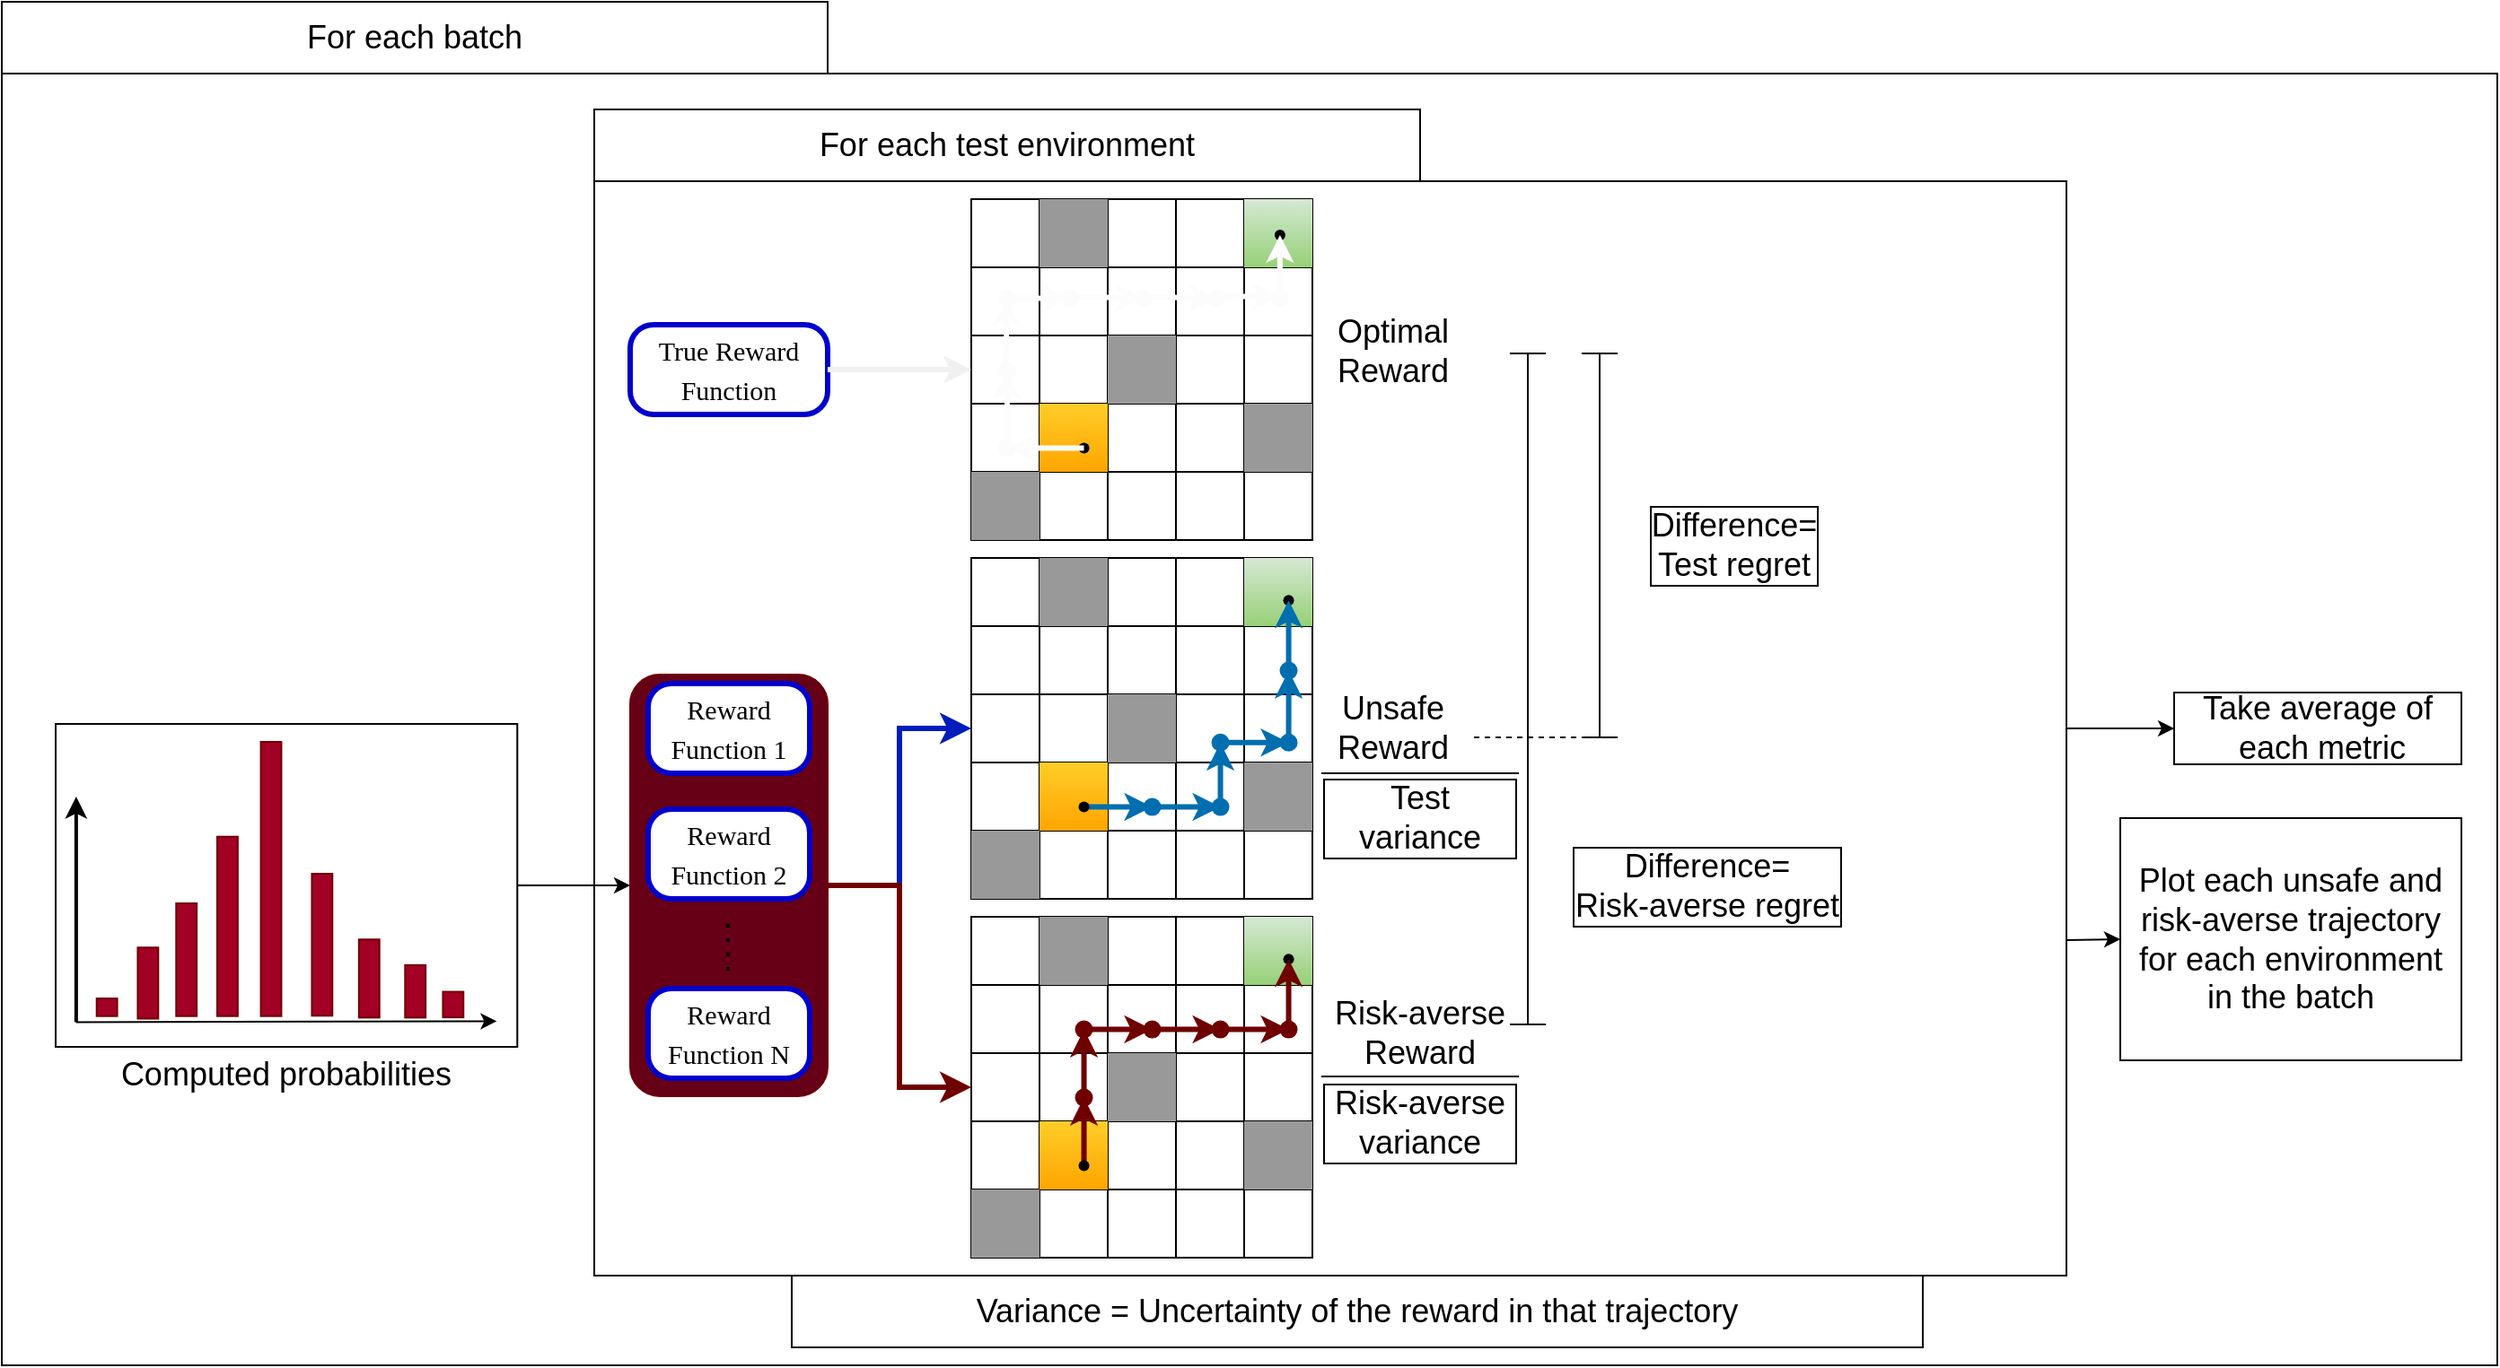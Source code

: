 <mxfile version="21.6.8" type="device">
  <diagram name="Page-1" id="iTIsgDo80MpEEKx2CAWr">
    <mxGraphModel dx="1050" dy="621" grid="1" gridSize="10" guides="1" tooltips="1" connect="1" arrows="1" fold="1" page="1" pageScale="1" pageWidth="1700" pageHeight="1100" math="0" shadow="0">
      <root>
        <mxCell id="0" />
        <mxCell id="1" parent="0" />
        <mxCell id="pu2686mD0NrhmpSzrKGa-3" value="" style="rounded=0;whiteSpace=wrap;html=1;" parent="1" vertex="1">
          <mxGeometry x="90" y="210" width="1390" height="720" as="geometry" />
        </mxCell>
        <mxCell id="9pnh7lvO98Alzu9_AtAS-275" value="" style="rounded=0;whiteSpace=wrap;html=1;" parent="1" vertex="1">
          <mxGeometry x="420" y="270" width="820" height="610" as="geometry" />
        </mxCell>
        <mxCell id="9pnh7lvO98Alzu9_AtAS-264" value="" style="rounded=1;whiteSpace=wrap;html=1;fillColor=#660017;fontColor=#ffffff;strokeColor=#6F0000;" parent="1" vertex="1">
          <mxGeometry x="440" y="545" width="110" height="235" as="geometry" />
        </mxCell>
        <mxCell id="9pnh7lvO98Alzu9_AtAS-185" value="" style="group;aspect=fixed;" parent="1" vertex="1" connectable="0">
          <mxGeometry x="630" y="480" width="190" height="190" as="geometry" />
        </mxCell>
        <mxCell id="9pnh7lvO98Alzu9_AtAS-62" value="" style="shape=table;startSize=0;container=1;collapsible=0;childLayout=tableLayout;" parent="9pnh7lvO98Alzu9_AtAS-185" vertex="1">
          <mxGeometry width="189.999" height="190.0" as="geometry" />
        </mxCell>
        <mxCell id="9pnh7lvO98Alzu9_AtAS-63" value="" style="shape=tableRow;horizontal=0;startSize=0;swimlaneHead=0;swimlaneBody=0;strokeColor=inherit;top=0;left=0;bottom=0;right=0;collapsible=0;dropTarget=0;fillColor=none;points=[[0,0.5],[1,0.5]];portConstraint=eastwest;" parent="9pnh7lvO98Alzu9_AtAS-62" vertex="1">
          <mxGeometry width="189.999" height="38" as="geometry" />
        </mxCell>
        <mxCell id="9pnh7lvO98Alzu9_AtAS-64" value="" style="shape=partialRectangle;html=1;whiteSpace=wrap;connectable=0;strokeColor=inherit;overflow=hidden;fillColor=none;top=0;left=0;bottom=0;right=0;pointerEvents=1;" parent="9pnh7lvO98Alzu9_AtAS-63" vertex="1">
          <mxGeometry width="38" height="38" as="geometry">
            <mxRectangle width="38" height="38" as="alternateBounds" />
          </mxGeometry>
        </mxCell>
        <mxCell id="9pnh7lvO98Alzu9_AtAS-65" value="" style="shape=partialRectangle;html=1;whiteSpace=wrap;connectable=0;strokeColor=#C73500;overflow=hidden;fillColor=#999999;top=0;left=0;bottom=0;right=0;pointerEvents=1;fontColor=#000000;" parent="9pnh7lvO98Alzu9_AtAS-63" vertex="1">
          <mxGeometry x="38" width="38" height="38" as="geometry">
            <mxRectangle width="38" height="38" as="alternateBounds" />
          </mxGeometry>
        </mxCell>
        <mxCell id="9pnh7lvO98Alzu9_AtAS-66" value="" style="shape=partialRectangle;html=1;whiteSpace=wrap;connectable=0;strokeColor=inherit;overflow=hidden;fillColor=none;top=0;left=0;bottom=0;right=0;pointerEvents=1;" parent="9pnh7lvO98Alzu9_AtAS-63" vertex="1">
          <mxGeometry x="76" width="38" height="38" as="geometry">
            <mxRectangle width="38" height="38" as="alternateBounds" />
          </mxGeometry>
        </mxCell>
        <mxCell id="9pnh7lvO98Alzu9_AtAS-67" value="" style="shape=partialRectangle;html=1;whiteSpace=wrap;connectable=0;strokeColor=inherit;overflow=hidden;fillColor=none;top=0;left=0;bottom=0;right=0;pointerEvents=1;" parent="9pnh7lvO98Alzu9_AtAS-63" vertex="1">
          <mxGeometry x="114" width="38" height="38" as="geometry">
            <mxRectangle width="38" height="38" as="alternateBounds" />
          </mxGeometry>
        </mxCell>
        <mxCell id="9pnh7lvO98Alzu9_AtAS-68" value="" style="shape=partialRectangle;html=1;whiteSpace=wrap;connectable=0;strokeColor=inherit;overflow=hidden;fillColor=none;top=0;left=0;bottom=0;right=0;pointerEvents=1;" parent="9pnh7lvO98Alzu9_AtAS-63" vertex="1">
          <mxGeometry x="152" width="38" height="38" as="geometry">
            <mxRectangle width="38" height="38" as="alternateBounds" />
          </mxGeometry>
        </mxCell>
        <mxCell id="9pnh7lvO98Alzu9_AtAS-69" value="" style="shape=tableRow;horizontal=0;startSize=0;swimlaneHead=0;swimlaneBody=0;strokeColor=inherit;top=0;left=0;bottom=0;right=0;collapsible=0;dropTarget=0;fillColor=none;points=[[0,0.5],[1,0.5]];portConstraint=eastwest;" parent="9pnh7lvO98Alzu9_AtAS-62" vertex="1">
          <mxGeometry y="38" width="189.999" height="38" as="geometry" />
        </mxCell>
        <mxCell id="9pnh7lvO98Alzu9_AtAS-70" value="" style="shape=partialRectangle;html=1;whiteSpace=wrap;connectable=0;strokeColor=inherit;overflow=hidden;fillColor=none;top=0;left=0;bottom=0;right=0;pointerEvents=1;" parent="9pnh7lvO98Alzu9_AtAS-69" vertex="1">
          <mxGeometry width="38" height="38" as="geometry">
            <mxRectangle width="38" height="38" as="alternateBounds" />
          </mxGeometry>
        </mxCell>
        <mxCell id="9pnh7lvO98Alzu9_AtAS-71" value="" style="shape=partialRectangle;html=1;whiteSpace=wrap;connectable=0;strokeColor=inherit;overflow=hidden;fillColor=none;top=0;left=0;bottom=0;right=0;pointerEvents=1;" parent="9pnh7lvO98Alzu9_AtAS-69" vertex="1">
          <mxGeometry x="38" width="38" height="38" as="geometry">
            <mxRectangle width="38" height="38" as="alternateBounds" />
          </mxGeometry>
        </mxCell>
        <mxCell id="9pnh7lvO98Alzu9_AtAS-72" value="" style="shape=partialRectangle;html=1;whiteSpace=wrap;connectable=0;strokeColor=inherit;overflow=hidden;fillColor=none;top=0;left=0;bottom=0;right=0;pointerEvents=1;" parent="9pnh7lvO98Alzu9_AtAS-69" vertex="1">
          <mxGeometry x="76" width="38" height="38" as="geometry">
            <mxRectangle width="38" height="38" as="alternateBounds" />
          </mxGeometry>
        </mxCell>
        <mxCell id="9pnh7lvO98Alzu9_AtAS-73" value="" style="shape=partialRectangle;html=1;whiteSpace=wrap;connectable=0;strokeColor=inherit;overflow=hidden;fillColor=none;top=0;left=0;bottom=0;right=0;pointerEvents=1;" parent="9pnh7lvO98Alzu9_AtAS-69" vertex="1">
          <mxGeometry x="114" width="38" height="38" as="geometry">
            <mxRectangle width="38" height="38" as="alternateBounds" />
          </mxGeometry>
        </mxCell>
        <mxCell id="9pnh7lvO98Alzu9_AtAS-74" value="" style="shape=partialRectangle;html=1;whiteSpace=wrap;connectable=0;strokeColor=inherit;overflow=hidden;fillColor=none;top=0;left=0;bottom=0;right=0;pointerEvents=1;" parent="9pnh7lvO98Alzu9_AtAS-69" vertex="1">
          <mxGeometry x="152" width="38" height="38" as="geometry">
            <mxRectangle width="38" height="38" as="alternateBounds" />
          </mxGeometry>
        </mxCell>
        <mxCell id="9pnh7lvO98Alzu9_AtAS-75" value="" style="shape=tableRow;horizontal=0;startSize=0;swimlaneHead=0;swimlaneBody=0;strokeColor=inherit;top=0;left=0;bottom=0;right=0;collapsible=0;dropTarget=0;fillColor=none;points=[[0,0.5],[1,0.5]];portConstraint=eastwest;" parent="9pnh7lvO98Alzu9_AtAS-62" vertex="1">
          <mxGeometry y="76" width="189.999" height="38" as="geometry" />
        </mxCell>
        <mxCell id="9pnh7lvO98Alzu9_AtAS-76" value="" style="shape=partialRectangle;html=1;whiteSpace=wrap;connectable=0;strokeColor=inherit;overflow=hidden;fillColor=none;top=0;left=0;bottom=0;right=0;pointerEvents=1;" parent="9pnh7lvO98Alzu9_AtAS-75" vertex="1">
          <mxGeometry width="38" height="38" as="geometry">
            <mxRectangle width="38" height="38" as="alternateBounds" />
          </mxGeometry>
        </mxCell>
        <mxCell id="9pnh7lvO98Alzu9_AtAS-77" value="" style="shape=partialRectangle;html=1;whiteSpace=wrap;connectable=0;strokeColor=inherit;overflow=hidden;fillColor=none;top=0;left=0;bottom=0;right=0;pointerEvents=1;" parent="9pnh7lvO98Alzu9_AtAS-75" vertex="1">
          <mxGeometry x="38" width="38" height="38" as="geometry">
            <mxRectangle width="38" height="38" as="alternateBounds" />
          </mxGeometry>
        </mxCell>
        <mxCell id="9pnh7lvO98Alzu9_AtAS-78" value="" style="shape=partialRectangle;html=1;whiteSpace=wrap;connectable=0;strokeColor=inherit;overflow=hidden;fillColor=none;top=0;left=0;bottom=0;right=0;pointerEvents=1;" parent="9pnh7lvO98Alzu9_AtAS-75" vertex="1">
          <mxGeometry x="76" width="38" height="38" as="geometry">
            <mxRectangle width="38" height="38" as="alternateBounds" />
          </mxGeometry>
        </mxCell>
        <mxCell id="9pnh7lvO98Alzu9_AtAS-79" value="" style="shape=partialRectangle;html=1;whiteSpace=wrap;connectable=0;strokeColor=inherit;overflow=hidden;fillColor=none;top=0;left=0;bottom=0;right=0;pointerEvents=1;" parent="9pnh7lvO98Alzu9_AtAS-75" vertex="1">
          <mxGeometry x="114" width="38" height="38" as="geometry">
            <mxRectangle width="38" height="38" as="alternateBounds" />
          </mxGeometry>
        </mxCell>
        <mxCell id="9pnh7lvO98Alzu9_AtAS-80" value="" style="shape=partialRectangle;html=1;whiteSpace=wrap;connectable=0;strokeColor=inherit;overflow=hidden;fillColor=none;top=0;left=0;bottom=0;right=0;pointerEvents=1;" parent="9pnh7lvO98Alzu9_AtAS-75" vertex="1">
          <mxGeometry x="152" width="38" height="38" as="geometry">
            <mxRectangle width="38" height="38" as="alternateBounds" />
          </mxGeometry>
        </mxCell>
        <mxCell id="9pnh7lvO98Alzu9_AtAS-81" value="" style="shape=waypoint;sketch=0;size=6;pointerEvents=1;points=[];fillColor=none;resizable=0;rotatable=0;perimeter=centerPerimeter;snapToPoint=1;" parent="9pnh7lvO98Alzu9_AtAS-75" vertex="1">
          <mxGeometry x="190" height="38" as="geometry">
            <mxRectangle width="NaN" height="38" as="alternateBounds" />
          </mxGeometry>
        </mxCell>
        <mxCell id="9pnh7lvO98Alzu9_AtAS-82" value="" style="shape=tableRow;horizontal=0;startSize=0;swimlaneHead=0;swimlaneBody=0;strokeColor=inherit;top=0;left=0;bottom=0;right=0;collapsible=0;dropTarget=0;fillColor=none;points=[[0,0.5],[1,0.5]];portConstraint=eastwest;" parent="9pnh7lvO98Alzu9_AtAS-62" vertex="1">
          <mxGeometry y="114" width="189.999" height="38" as="geometry" />
        </mxCell>
        <mxCell id="9pnh7lvO98Alzu9_AtAS-83" value="" style="shape=partialRectangle;html=1;whiteSpace=wrap;connectable=0;strokeColor=inherit;overflow=hidden;fillColor=none;top=0;left=0;bottom=0;right=0;pointerEvents=1;" parent="9pnh7lvO98Alzu9_AtAS-82" vertex="1">
          <mxGeometry width="38" height="38" as="geometry">
            <mxRectangle width="38" height="38" as="alternateBounds" />
          </mxGeometry>
        </mxCell>
        <mxCell id="9pnh7lvO98Alzu9_AtAS-84" value="" style="shape=partialRectangle;html=1;whiteSpace=wrap;connectable=0;strokeColor=#d79b00;overflow=hidden;fillColor=#ffcd28;top=0;left=0;bottom=0;right=0;pointerEvents=1;fillStyle=auto;gradientColor=#ffa500;" parent="9pnh7lvO98Alzu9_AtAS-82" vertex="1">
          <mxGeometry x="38" width="38" height="38" as="geometry">
            <mxRectangle width="38" height="38" as="alternateBounds" />
          </mxGeometry>
        </mxCell>
        <mxCell id="9pnh7lvO98Alzu9_AtAS-85" value="" style="shape=partialRectangle;html=1;whiteSpace=wrap;connectable=0;strokeColor=inherit;overflow=hidden;fillColor=none;top=0;left=0;bottom=0;right=0;pointerEvents=1;" parent="9pnh7lvO98Alzu9_AtAS-82" vertex="1">
          <mxGeometry x="76" width="38" height="38" as="geometry">
            <mxRectangle width="38" height="38" as="alternateBounds" />
          </mxGeometry>
        </mxCell>
        <mxCell id="9pnh7lvO98Alzu9_AtAS-86" value="" style="shape=partialRectangle;html=1;whiteSpace=wrap;connectable=0;strokeColor=inherit;overflow=hidden;fillColor=none;top=0;left=0;bottom=0;right=0;pointerEvents=1;" parent="9pnh7lvO98Alzu9_AtAS-82" vertex="1">
          <mxGeometry x="114" width="38" height="38" as="geometry">
            <mxRectangle width="38" height="38" as="alternateBounds" />
          </mxGeometry>
        </mxCell>
        <mxCell id="9pnh7lvO98Alzu9_AtAS-87" value="" style="shape=partialRectangle;html=1;whiteSpace=wrap;connectable=0;strokeColor=inherit;overflow=hidden;fillColor=#999999;top=0;left=0;bottom=0;right=0;pointerEvents=1;" parent="9pnh7lvO98Alzu9_AtAS-82" vertex="1">
          <mxGeometry x="152" width="38" height="38" as="geometry">
            <mxRectangle width="38" height="38" as="alternateBounds" />
          </mxGeometry>
        </mxCell>
        <mxCell id="9pnh7lvO98Alzu9_AtAS-88" value="" style="shape=tableRow;horizontal=0;startSize=0;swimlaneHead=0;swimlaneBody=0;strokeColor=inherit;top=0;left=0;bottom=0;right=0;collapsible=0;dropTarget=0;fillColor=none;points=[[0,0.5],[1,0.5]];portConstraint=eastwest;" parent="9pnh7lvO98Alzu9_AtAS-62" vertex="1">
          <mxGeometry y="152" width="189.999" height="38" as="geometry" />
        </mxCell>
        <mxCell id="9pnh7lvO98Alzu9_AtAS-89" value="" style="shape=partialRectangle;html=1;whiteSpace=wrap;connectable=0;strokeColor=inherit;overflow=hidden;fillColor=none;top=0;left=0;bottom=0;right=0;pointerEvents=1;" parent="9pnh7lvO98Alzu9_AtAS-88" vertex="1">
          <mxGeometry width="38" height="38" as="geometry">
            <mxRectangle width="38" height="38" as="alternateBounds" />
          </mxGeometry>
        </mxCell>
        <mxCell id="9pnh7lvO98Alzu9_AtAS-90" value="" style="shape=partialRectangle;html=1;whiteSpace=wrap;connectable=0;strokeColor=inherit;overflow=hidden;fillColor=none;top=0;left=0;bottom=0;right=0;pointerEvents=1;" parent="9pnh7lvO98Alzu9_AtAS-88" vertex="1">
          <mxGeometry x="38" width="38" height="38" as="geometry">
            <mxRectangle width="38" height="38" as="alternateBounds" />
          </mxGeometry>
        </mxCell>
        <mxCell id="9pnh7lvO98Alzu9_AtAS-91" value="" style="shape=partialRectangle;html=1;whiteSpace=wrap;connectable=0;strokeColor=inherit;overflow=hidden;fillColor=none;top=0;left=0;bottom=0;right=0;pointerEvents=1;" parent="9pnh7lvO98Alzu9_AtAS-88" vertex="1">
          <mxGeometry x="76" width="38" height="38" as="geometry">
            <mxRectangle width="38" height="38" as="alternateBounds" />
          </mxGeometry>
        </mxCell>
        <mxCell id="9pnh7lvO98Alzu9_AtAS-92" value="" style="shape=partialRectangle;html=1;whiteSpace=wrap;connectable=0;strokeColor=inherit;overflow=hidden;fillColor=none;top=0;left=0;bottom=0;right=0;pointerEvents=1;" parent="9pnh7lvO98Alzu9_AtAS-88" vertex="1">
          <mxGeometry x="114" width="38" height="38" as="geometry">
            <mxRectangle width="38" height="38" as="alternateBounds" />
          </mxGeometry>
        </mxCell>
        <mxCell id="9pnh7lvO98Alzu9_AtAS-93" value="" style="shape=partialRectangle;html=1;whiteSpace=wrap;connectable=0;strokeColor=inherit;overflow=hidden;fillColor=none;top=0;left=0;bottom=0;right=0;pointerEvents=1;" parent="9pnh7lvO98Alzu9_AtAS-88" vertex="1">
          <mxGeometry x="152" width="38" height="38" as="geometry">
            <mxRectangle width="38" height="38" as="alternateBounds" />
          </mxGeometry>
        </mxCell>
        <mxCell id="9pnh7lvO98Alzu9_AtAS-95" value="" style="shape=partialRectangle;html=1;whiteSpace=wrap;connectable=0;strokeColor=#82b366;overflow=hidden;fillColor=#d5e8d4;top=0;left=0;bottom=0;right=0;pointerEvents=1;fillStyle=auto;gradientColor=#97d077;" parent="9pnh7lvO98Alzu9_AtAS-185" vertex="1">
          <mxGeometry x="152.0" width="38.0" height="38" as="geometry">
            <mxRectangle width="90" height="90" as="alternateBounds" />
          </mxGeometry>
        </mxCell>
        <mxCell id="9pnh7lvO98Alzu9_AtAS-97" value="" style="shape=waypoint;sketch=0;fillStyle=solid;size=6;pointerEvents=1;points=[];fillColor=#1ba1e2;resizable=0;rotatable=0;perimeter=centerPerimeter;snapToPoint=1;fontColor=#ffffff;strokeColor=#006EAF;strokeWidth=3;" parent="9pnh7lvO98Alzu9_AtAS-185" vertex="1">
          <mxGeometry x="90.777" y="128.778" width="20" height="20" as="geometry" />
        </mxCell>
        <mxCell id="9pnh7lvO98Alzu9_AtAS-98" style="edgeStyle=orthogonalEdgeStyle;rounded=0;orthogonalLoop=1;jettySize=auto;html=1;entryX=0.79;entryY=0.77;entryDx=0;entryDy=0;entryPerimeter=0;fillColor=#1ba1e2;strokeColor=#006EAF;strokeWidth=3;" parent="9pnh7lvO98Alzu9_AtAS-185" source="9pnh7lvO98Alzu9_AtAS-123" target="9pnh7lvO98Alzu9_AtAS-97" edge="1">
          <mxGeometry relative="1" as="geometry">
            <mxPoint x="69.666" y="133" as="sourcePoint" />
          </mxGeometry>
        </mxCell>
        <mxCell id="9pnh7lvO98Alzu9_AtAS-99" value="" style="shape=waypoint;sketch=0;fillStyle=solid;size=6;pointerEvents=1;points=[];fillColor=#1ba1e2;resizable=0;rotatable=0;perimeter=centerPerimeter;snapToPoint=1;fontColor=#ffffff;strokeColor=#006EAF;strokeWidth=3;" parent="9pnh7lvO98Alzu9_AtAS-185" vertex="1">
          <mxGeometry x="128.777" y="128.778" width="20" height="20" as="geometry" />
        </mxCell>
        <mxCell id="9pnh7lvO98Alzu9_AtAS-100" style="edgeStyle=orthogonalEdgeStyle;rounded=0;orthogonalLoop=1;jettySize=auto;html=1;entryX=0.81;entryY=0.97;entryDx=0;entryDy=0;entryPerimeter=0;fillColor=#1ba1e2;strokeColor=#006EAF;strokeWidth=3;" parent="9pnh7lvO98Alzu9_AtAS-185" source="9pnh7lvO98Alzu9_AtAS-97" target="9pnh7lvO98Alzu9_AtAS-99" edge="1">
          <mxGeometry relative="1" as="geometry" />
        </mxCell>
        <mxCell id="9pnh7lvO98Alzu9_AtAS-101" value="" style="shape=waypoint;sketch=0;fillStyle=solid;size=6;pointerEvents=1;points=[];fillColor=#1ba1e2;resizable=0;rotatable=0;perimeter=centerPerimeter;snapToPoint=1;fontColor=#ffffff;strokeColor=#006EAF;strokeWidth=3;" parent="9pnh7lvO98Alzu9_AtAS-185" vertex="1">
          <mxGeometry x="128.777" y="92.889" width="20" height="20" as="geometry" />
        </mxCell>
        <mxCell id="9pnh7lvO98Alzu9_AtAS-102" style="edgeStyle=orthogonalEdgeStyle;rounded=0;orthogonalLoop=1;jettySize=auto;html=1;entryX=0.49;entryY=0.82;entryDx=0;entryDy=0;entryPerimeter=0;fillColor=#1ba1e2;strokeColor=#006EAF;strokeWidth=3;" parent="9pnh7lvO98Alzu9_AtAS-185" source="9pnh7lvO98Alzu9_AtAS-99" target="9pnh7lvO98Alzu9_AtAS-101" edge="1">
          <mxGeometry relative="1" as="geometry" />
        </mxCell>
        <mxCell id="9pnh7lvO98Alzu9_AtAS-103" value="" style="shape=waypoint;sketch=0;fillStyle=solid;size=6;pointerEvents=1;points=[];fillColor=#1ba1e2;resizable=0;rotatable=0;perimeter=centerPerimeter;snapToPoint=1;fontColor=#ffffff;strokeColor=#006EAF;strokeWidth=3;" parent="9pnh7lvO98Alzu9_AtAS-185" vertex="1">
          <mxGeometry x="166.777" y="92.889" width="20" height="20" as="geometry" />
        </mxCell>
        <mxCell id="9pnh7lvO98Alzu9_AtAS-104" style="edgeStyle=orthogonalEdgeStyle;rounded=0;orthogonalLoop=1;jettySize=auto;html=1;fillColor=#1ba1e2;strokeColor=#006EAF;strokeWidth=3;" parent="9pnh7lvO98Alzu9_AtAS-185" source="9pnh7lvO98Alzu9_AtAS-101" target="9pnh7lvO98Alzu9_AtAS-103" edge="1">
          <mxGeometry relative="1" as="geometry" />
        </mxCell>
        <mxCell id="9pnh7lvO98Alzu9_AtAS-106" value="" style="shape=waypoint;sketch=0;fillStyle=solid;size=6;pointerEvents=1;points=[];fillColor=#1ba1e2;resizable=0;rotatable=0;perimeter=centerPerimeter;snapToPoint=1;fontColor=#ffffff;strokeColor=#006EAF;strokeWidth=3;" parent="9pnh7lvO98Alzu9_AtAS-185" vertex="1">
          <mxGeometry x="166.777" y="52.778" width="20" height="20" as="geometry" />
        </mxCell>
        <mxCell id="9pnh7lvO98Alzu9_AtAS-107" style="edgeStyle=orthogonalEdgeStyle;rounded=0;orthogonalLoop=1;jettySize=auto;html=1;entryX=0.27;entryY=0.89;entryDx=0;entryDy=0;entryPerimeter=0;fillColor=#1ba1e2;strokeColor=#006EAF;strokeWidth=3;" parent="9pnh7lvO98Alzu9_AtAS-185" source="9pnh7lvO98Alzu9_AtAS-103" target="9pnh7lvO98Alzu9_AtAS-106" edge="1">
          <mxGeometry relative="1" as="geometry" />
        </mxCell>
        <mxCell id="9pnh7lvO98Alzu9_AtAS-108" value="" style="shape=partialRectangle;html=1;whiteSpace=wrap;connectable=0;strokeColor=inherit;overflow=hidden;fillColor=#999999;top=0;left=0;bottom=0;right=0;pointerEvents=1;" parent="9pnh7lvO98Alzu9_AtAS-185" vertex="1">
          <mxGeometry x="76.0" y="76" width="38.0" height="38" as="geometry">
            <mxRectangle width="90" height="90" as="alternateBounds" />
          </mxGeometry>
        </mxCell>
        <mxCell id="9pnh7lvO98Alzu9_AtAS-109" value="" style="shape=partialRectangle;html=1;whiteSpace=wrap;connectable=0;strokeColor=inherit;overflow=hidden;fillColor=#999999;top=0;left=0;bottom=0;right=0;pointerEvents=1;" parent="9pnh7lvO98Alzu9_AtAS-185" vertex="1">
          <mxGeometry y="152" width="38.0" height="38" as="geometry">
            <mxRectangle width="90" height="90" as="alternateBounds" />
          </mxGeometry>
        </mxCell>
        <mxCell id="9pnh7lvO98Alzu9_AtAS-123" value="" style="shape=waypoint;sketch=0;fillStyle=solid;size=6;pointerEvents=1;points=[];fillColor=none;resizable=0;rotatable=0;perimeter=centerPerimeter;snapToPoint=1;" parent="9pnh7lvO98Alzu9_AtAS-185" vertex="1">
          <mxGeometry x="52.777" y="128.777" width="20" height="20" as="geometry" />
        </mxCell>
        <mxCell id="9pnh7lvO98Alzu9_AtAS-124" value="" style="shape=waypoint;sketch=0;fillStyle=solid;size=6;pointerEvents=1;points=[];fillColor=none;resizable=0;rotatable=0;perimeter=centerPerimeter;snapToPoint=1;" parent="9pnh7lvO98Alzu9_AtAS-185" vertex="1">
          <mxGeometry x="166.777" y="13.571" width="20" height="20" as="geometry" />
        </mxCell>
        <mxCell id="9pnh7lvO98Alzu9_AtAS-105" style="edgeStyle=orthogonalEdgeStyle;rounded=0;orthogonalLoop=1;jettySize=auto;html=1;fillColor=#1ba1e2;strokeColor=#006EAF;strokeWidth=3;" parent="9pnh7lvO98Alzu9_AtAS-185" source="9pnh7lvO98Alzu9_AtAS-106" target="9pnh7lvO98Alzu9_AtAS-124" edge="1">
          <mxGeometry relative="1" as="geometry">
            <mxPoint x="170.999" y="25.333" as="targetPoint" />
          </mxGeometry>
        </mxCell>
        <mxCell id="9pnh7lvO98Alzu9_AtAS-186" value="" style="group;aspect=fixed;" parent="1" vertex="1" connectable="0">
          <mxGeometry x="630" y="680" width="190" height="190" as="geometry" />
        </mxCell>
        <mxCell id="9pnh7lvO98Alzu9_AtAS-126" value="" style="shape=table;startSize=0;container=1;collapsible=0;childLayout=tableLayout;" parent="9pnh7lvO98Alzu9_AtAS-186" vertex="1">
          <mxGeometry width="189.999" height="190.0" as="geometry" />
        </mxCell>
        <mxCell id="9pnh7lvO98Alzu9_AtAS-127" value="" style="shape=tableRow;horizontal=0;startSize=0;swimlaneHead=0;swimlaneBody=0;strokeColor=inherit;top=0;left=0;bottom=0;right=0;collapsible=0;dropTarget=0;fillColor=none;points=[[0,0.5],[1,0.5]];portConstraint=eastwest;" parent="9pnh7lvO98Alzu9_AtAS-126" vertex="1">
          <mxGeometry width="189.999" height="38" as="geometry" />
        </mxCell>
        <mxCell id="9pnh7lvO98Alzu9_AtAS-128" value="" style="shape=partialRectangle;html=1;whiteSpace=wrap;connectable=0;strokeColor=inherit;overflow=hidden;fillColor=none;top=0;left=0;bottom=0;right=0;pointerEvents=1;" parent="9pnh7lvO98Alzu9_AtAS-127" vertex="1">
          <mxGeometry width="38" height="38" as="geometry">
            <mxRectangle width="38" height="38" as="alternateBounds" />
          </mxGeometry>
        </mxCell>
        <mxCell id="9pnh7lvO98Alzu9_AtAS-129" value="" style="shape=partialRectangle;html=1;whiteSpace=wrap;connectable=0;strokeColor=#C73500;overflow=hidden;fillColor=#999999;top=0;left=0;bottom=0;right=0;pointerEvents=1;fontColor=#000000;" parent="9pnh7lvO98Alzu9_AtAS-127" vertex="1">
          <mxGeometry x="38" width="38" height="38" as="geometry">
            <mxRectangle width="38" height="38" as="alternateBounds" />
          </mxGeometry>
        </mxCell>
        <mxCell id="9pnh7lvO98Alzu9_AtAS-130" value="" style="shape=partialRectangle;html=1;whiteSpace=wrap;connectable=0;strokeColor=inherit;overflow=hidden;fillColor=none;top=0;left=0;bottom=0;right=0;pointerEvents=1;" parent="9pnh7lvO98Alzu9_AtAS-127" vertex="1">
          <mxGeometry x="76" width="38" height="38" as="geometry">
            <mxRectangle width="38" height="38" as="alternateBounds" />
          </mxGeometry>
        </mxCell>
        <mxCell id="9pnh7lvO98Alzu9_AtAS-131" value="" style="shape=partialRectangle;html=1;whiteSpace=wrap;connectable=0;strokeColor=inherit;overflow=hidden;fillColor=none;top=0;left=0;bottom=0;right=0;pointerEvents=1;" parent="9pnh7lvO98Alzu9_AtAS-127" vertex="1">
          <mxGeometry x="114" width="38" height="38" as="geometry">
            <mxRectangle width="38" height="38" as="alternateBounds" />
          </mxGeometry>
        </mxCell>
        <mxCell id="9pnh7lvO98Alzu9_AtAS-132" value="" style="shape=partialRectangle;html=1;whiteSpace=wrap;connectable=0;strokeColor=inherit;overflow=hidden;fillColor=none;top=0;left=0;bottom=0;right=0;pointerEvents=1;" parent="9pnh7lvO98Alzu9_AtAS-127" vertex="1">
          <mxGeometry x="152" width="38" height="38" as="geometry">
            <mxRectangle width="38" height="38" as="alternateBounds" />
          </mxGeometry>
        </mxCell>
        <mxCell id="9pnh7lvO98Alzu9_AtAS-133" value="" style="shape=tableRow;horizontal=0;startSize=0;swimlaneHead=0;swimlaneBody=0;strokeColor=inherit;top=0;left=0;bottom=0;right=0;collapsible=0;dropTarget=0;fillColor=none;points=[[0,0.5],[1,0.5]];portConstraint=eastwest;" parent="9pnh7lvO98Alzu9_AtAS-126" vertex="1">
          <mxGeometry y="38" width="189.999" height="38" as="geometry" />
        </mxCell>
        <mxCell id="9pnh7lvO98Alzu9_AtAS-134" value="" style="shape=partialRectangle;html=1;whiteSpace=wrap;connectable=0;strokeColor=inherit;overflow=hidden;fillColor=none;top=0;left=0;bottom=0;right=0;pointerEvents=1;" parent="9pnh7lvO98Alzu9_AtAS-133" vertex="1">
          <mxGeometry width="38" height="38" as="geometry">
            <mxRectangle width="38" height="38" as="alternateBounds" />
          </mxGeometry>
        </mxCell>
        <mxCell id="9pnh7lvO98Alzu9_AtAS-135" value="" style="shape=partialRectangle;html=1;whiteSpace=wrap;connectable=0;strokeColor=inherit;overflow=hidden;fillColor=none;top=0;left=0;bottom=0;right=0;pointerEvents=1;" parent="9pnh7lvO98Alzu9_AtAS-133" vertex="1">
          <mxGeometry x="38" width="38" height="38" as="geometry">
            <mxRectangle width="38" height="38" as="alternateBounds" />
          </mxGeometry>
        </mxCell>
        <mxCell id="9pnh7lvO98Alzu9_AtAS-136" value="" style="shape=partialRectangle;html=1;whiteSpace=wrap;connectable=0;strokeColor=inherit;overflow=hidden;fillColor=none;top=0;left=0;bottom=0;right=0;pointerEvents=1;" parent="9pnh7lvO98Alzu9_AtAS-133" vertex="1">
          <mxGeometry x="76" width="38" height="38" as="geometry">
            <mxRectangle width="38" height="38" as="alternateBounds" />
          </mxGeometry>
        </mxCell>
        <mxCell id="9pnh7lvO98Alzu9_AtAS-137" value="" style="shape=partialRectangle;html=1;whiteSpace=wrap;connectable=0;strokeColor=inherit;overflow=hidden;fillColor=none;top=0;left=0;bottom=0;right=0;pointerEvents=1;" parent="9pnh7lvO98Alzu9_AtAS-133" vertex="1">
          <mxGeometry x="114" width="38" height="38" as="geometry">
            <mxRectangle width="38" height="38" as="alternateBounds" />
          </mxGeometry>
        </mxCell>
        <mxCell id="9pnh7lvO98Alzu9_AtAS-138" value="" style="shape=partialRectangle;html=1;whiteSpace=wrap;connectable=0;strokeColor=inherit;overflow=hidden;fillColor=none;top=0;left=0;bottom=0;right=0;pointerEvents=1;" parent="9pnh7lvO98Alzu9_AtAS-133" vertex="1">
          <mxGeometry x="152" width="38" height="38" as="geometry">
            <mxRectangle width="38" height="38" as="alternateBounds" />
          </mxGeometry>
        </mxCell>
        <mxCell id="9pnh7lvO98Alzu9_AtAS-139" value="" style="shape=tableRow;horizontal=0;startSize=0;swimlaneHead=0;swimlaneBody=0;strokeColor=inherit;top=0;left=0;bottom=0;right=0;collapsible=0;dropTarget=0;fillColor=none;points=[[0,0.5],[1,0.5]];portConstraint=eastwest;" parent="9pnh7lvO98Alzu9_AtAS-126" vertex="1">
          <mxGeometry y="76" width="189.999" height="38" as="geometry" />
        </mxCell>
        <mxCell id="9pnh7lvO98Alzu9_AtAS-140" value="" style="shape=partialRectangle;html=1;whiteSpace=wrap;connectable=0;strokeColor=inherit;overflow=hidden;fillColor=none;top=0;left=0;bottom=0;right=0;pointerEvents=1;" parent="9pnh7lvO98Alzu9_AtAS-139" vertex="1">
          <mxGeometry width="38" height="38" as="geometry">
            <mxRectangle width="38" height="38" as="alternateBounds" />
          </mxGeometry>
        </mxCell>
        <mxCell id="9pnh7lvO98Alzu9_AtAS-141" value="" style="shape=partialRectangle;html=1;whiteSpace=wrap;connectable=0;strokeColor=inherit;overflow=hidden;fillColor=none;top=0;left=0;bottom=0;right=0;pointerEvents=1;" parent="9pnh7lvO98Alzu9_AtAS-139" vertex="1">
          <mxGeometry x="38" width="38" height="38" as="geometry">
            <mxRectangle width="38" height="38" as="alternateBounds" />
          </mxGeometry>
        </mxCell>
        <mxCell id="9pnh7lvO98Alzu9_AtAS-142" value="" style="shape=partialRectangle;html=1;whiteSpace=wrap;connectable=0;strokeColor=inherit;overflow=hidden;fillColor=none;top=0;left=0;bottom=0;right=0;pointerEvents=1;" parent="9pnh7lvO98Alzu9_AtAS-139" vertex="1">
          <mxGeometry x="76" width="38" height="38" as="geometry">
            <mxRectangle width="38" height="38" as="alternateBounds" />
          </mxGeometry>
        </mxCell>
        <mxCell id="9pnh7lvO98Alzu9_AtAS-143" value="" style="shape=partialRectangle;html=1;whiteSpace=wrap;connectable=0;strokeColor=inherit;overflow=hidden;fillColor=none;top=0;left=0;bottom=0;right=0;pointerEvents=1;" parent="9pnh7lvO98Alzu9_AtAS-139" vertex="1">
          <mxGeometry x="114" width="38" height="38" as="geometry">
            <mxRectangle width="38" height="38" as="alternateBounds" />
          </mxGeometry>
        </mxCell>
        <mxCell id="9pnh7lvO98Alzu9_AtAS-144" value="" style="shape=partialRectangle;html=1;whiteSpace=wrap;connectable=0;strokeColor=inherit;overflow=hidden;fillColor=none;top=0;left=0;bottom=0;right=0;pointerEvents=1;" parent="9pnh7lvO98Alzu9_AtAS-139" vertex="1">
          <mxGeometry x="152" width="38" height="38" as="geometry">
            <mxRectangle width="38" height="38" as="alternateBounds" />
          </mxGeometry>
        </mxCell>
        <mxCell id="9pnh7lvO98Alzu9_AtAS-145" value="" style="shape=waypoint;sketch=0;size=6;pointerEvents=1;points=[];fillColor=none;resizable=0;rotatable=0;perimeter=centerPerimeter;snapToPoint=1;" parent="9pnh7lvO98Alzu9_AtAS-139" vertex="1">
          <mxGeometry x="190" height="38" as="geometry">
            <mxRectangle width="NaN" height="38" as="alternateBounds" />
          </mxGeometry>
        </mxCell>
        <mxCell id="9pnh7lvO98Alzu9_AtAS-146" value="" style="shape=tableRow;horizontal=0;startSize=0;swimlaneHead=0;swimlaneBody=0;strokeColor=inherit;top=0;left=0;bottom=0;right=0;collapsible=0;dropTarget=0;fillColor=none;points=[[0,0.5],[1,0.5]];portConstraint=eastwest;" parent="9pnh7lvO98Alzu9_AtAS-126" vertex="1">
          <mxGeometry y="114" width="189.999" height="38" as="geometry" />
        </mxCell>
        <mxCell id="9pnh7lvO98Alzu9_AtAS-147" value="" style="shape=partialRectangle;html=1;whiteSpace=wrap;connectable=0;strokeColor=inherit;overflow=hidden;fillColor=none;top=0;left=0;bottom=0;right=0;pointerEvents=1;" parent="9pnh7lvO98Alzu9_AtAS-146" vertex="1">
          <mxGeometry width="38" height="38" as="geometry">
            <mxRectangle width="38" height="38" as="alternateBounds" />
          </mxGeometry>
        </mxCell>
        <mxCell id="9pnh7lvO98Alzu9_AtAS-148" value="" style="shape=partialRectangle;html=1;whiteSpace=wrap;connectable=0;strokeColor=#d79b00;overflow=hidden;fillColor=#ffcd28;top=0;left=0;bottom=0;right=0;pointerEvents=1;fillStyle=auto;gradientColor=#ffa500;" parent="9pnh7lvO98Alzu9_AtAS-146" vertex="1">
          <mxGeometry x="38" width="38" height="38" as="geometry">
            <mxRectangle width="38" height="38" as="alternateBounds" />
          </mxGeometry>
        </mxCell>
        <mxCell id="9pnh7lvO98Alzu9_AtAS-149" value="" style="shape=partialRectangle;html=1;whiteSpace=wrap;connectable=0;strokeColor=inherit;overflow=hidden;fillColor=none;top=0;left=0;bottom=0;right=0;pointerEvents=1;" parent="9pnh7lvO98Alzu9_AtAS-146" vertex="1">
          <mxGeometry x="76" width="38" height="38" as="geometry">
            <mxRectangle width="38" height="38" as="alternateBounds" />
          </mxGeometry>
        </mxCell>
        <mxCell id="9pnh7lvO98Alzu9_AtAS-150" value="" style="shape=partialRectangle;html=1;whiteSpace=wrap;connectable=0;strokeColor=inherit;overflow=hidden;fillColor=none;top=0;left=0;bottom=0;right=0;pointerEvents=1;" parent="9pnh7lvO98Alzu9_AtAS-146" vertex="1">
          <mxGeometry x="114" width="38" height="38" as="geometry">
            <mxRectangle width="38" height="38" as="alternateBounds" />
          </mxGeometry>
        </mxCell>
        <mxCell id="9pnh7lvO98Alzu9_AtAS-151" value="" style="shape=partialRectangle;html=1;whiteSpace=wrap;connectable=0;strokeColor=inherit;overflow=hidden;fillColor=#999999;top=0;left=0;bottom=0;right=0;pointerEvents=1;" parent="9pnh7lvO98Alzu9_AtAS-146" vertex="1">
          <mxGeometry x="152" width="38" height="38" as="geometry">
            <mxRectangle width="38" height="38" as="alternateBounds" />
          </mxGeometry>
        </mxCell>
        <mxCell id="9pnh7lvO98Alzu9_AtAS-152" value="" style="shape=tableRow;horizontal=0;startSize=0;swimlaneHead=0;swimlaneBody=0;strokeColor=inherit;top=0;left=0;bottom=0;right=0;collapsible=0;dropTarget=0;fillColor=none;points=[[0,0.5],[1,0.5]];portConstraint=eastwest;" parent="9pnh7lvO98Alzu9_AtAS-126" vertex="1">
          <mxGeometry y="152" width="189.999" height="38" as="geometry" />
        </mxCell>
        <mxCell id="9pnh7lvO98Alzu9_AtAS-153" value="" style="shape=partialRectangle;html=1;whiteSpace=wrap;connectable=0;strokeColor=inherit;overflow=hidden;fillColor=none;top=0;left=0;bottom=0;right=0;pointerEvents=1;" parent="9pnh7lvO98Alzu9_AtAS-152" vertex="1">
          <mxGeometry width="38" height="38" as="geometry">
            <mxRectangle width="38" height="38" as="alternateBounds" />
          </mxGeometry>
        </mxCell>
        <mxCell id="9pnh7lvO98Alzu9_AtAS-154" value="" style="shape=partialRectangle;html=1;whiteSpace=wrap;connectable=0;strokeColor=inherit;overflow=hidden;fillColor=none;top=0;left=0;bottom=0;right=0;pointerEvents=1;" parent="9pnh7lvO98Alzu9_AtAS-152" vertex="1">
          <mxGeometry x="38" width="38" height="38" as="geometry">
            <mxRectangle width="38" height="38" as="alternateBounds" />
          </mxGeometry>
        </mxCell>
        <mxCell id="9pnh7lvO98Alzu9_AtAS-155" value="" style="shape=partialRectangle;html=1;whiteSpace=wrap;connectable=0;strokeColor=inherit;overflow=hidden;fillColor=none;top=0;left=0;bottom=0;right=0;pointerEvents=1;" parent="9pnh7lvO98Alzu9_AtAS-152" vertex="1">
          <mxGeometry x="76" width="38" height="38" as="geometry">
            <mxRectangle width="38" height="38" as="alternateBounds" />
          </mxGeometry>
        </mxCell>
        <mxCell id="9pnh7lvO98Alzu9_AtAS-156" value="" style="shape=partialRectangle;html=1;whiteSpace=wrap;connectable=0;strokeColor=inherit;overflow=hidden;fillColor=none;top=0;left=0;bottom=0;right=0;pointerEvents=1;" parent="9pnh7lvO98Alzu9_AtAS-152" vertex="1">
          <mxGeometry x="114" width="38" height="38" as="geometry">
            <mxRectangle width="38" height="38" as="alternateBounds" />
          </mxGeometry>
        </mxCell>
        <mxCell id="9pnh7lvO98Alzu9_AtAS-157" value="" style="shape=partialRectangle;html=1;whiteSpace=wrap;connectable=0;strokeColor=inherit;overflow=hidden;fillColor=none;top=0;left=0;bottom=0;right=0;pointerEvents=1;" parent="9pnh7lvO98Alzu9_AtAS-152" vertex="1">
          <mxGeometry x="152" width="38" height="38" as="geometry">
            <mxRectangle width="38" height="38" as="alternateBounds" />
          </mxGeometry>
        </mxCell>
        <mxCell id="9pnh7lvO98Alzu9_AtAS-158" value="" style="shape=partialRectangle;html=1;whiteSpace=wrap;connectable=0;strokeColor=#82b366;overflow=hidden;fillColor=#d5e8d4;top=0;left=0;bottom=0;right=0;pointerEvents=1;fillStyle=auto;gradientColor=#97d077;" parent="9pnh7lvO98Alzu9_AtAS-186" vertex="1">
          <mxGeometry x="152.0" width="38.0" height="38" as="geometry">
            <mxRectangle width="90" height="90" as="alternateBounds" />
          </mxGeometry>
        </mxCell>
        <mxCell id="9pnh7lvO98Alzu9_AtAS-168" value="" style="shape=waypoint;sketch=0;fillStyle=solid;size=6;pointerEvents=1;points=[];fillColor=#a20025;resizable=0;rotatable=0;perimeter=centerPerimeter;snapToPoint=1;fontColor=#ffffff;strokeColor=#6F0000;strokeWidth=3;" parent="9pnh7lvO98Alzu9_AtAS-186" vertex="1">
          <mxGeometry x="166.777" y="52.778" width="20" height="20" as="geometry" />
        </mxCell>
        <mxCell id="9pnh7lvO98Alzu9_AtAS-170" value="" style="shape=partialRectangle;html=1;whiteSpace=wrap;connectable=0;strokeColor=inherit;overflow=hidden;fillColor=#999999;top=0;left=0;bottom=0;right=0;pointerEvents=1;" parent="9pnh7lvO98Alzu9_AtAS-186" vertex="1">
          <mxGeometry x="76.0" y="76" width="38.0" height="38" as="geometry">
            <mxRectangle width="90" height="90" as="alternateBounds" />
          </mxGeometry>
        </mxCell>
        <mxCell id="9pnh7lvO98Alzu9_AtAS-171" value="" style="shape=partialRectangle;html=1;whiteSpace=wrap;connectable=0;strokeColor=inherit;overflow=hidden;fillColor=#999999;top=0;left=0;bottom=0;right=0;pointerEvents=1;" parent="9pnh7lvO98Alzu9_AtAS-186" vertex="1">
          <mxGeometry y="152" width="38.0" height="38" as="geometry">
            <mxRectangle width="90" height="90" as="alternateBounds" />
          </mxGeometry>
        </mxCell>
        <mxCell id="9pnh7lvO98Alzu9_AtAS-172" value="" style="shape=waypoint;sketch=0;fillStyle=auto;size=6;pointerEvents=1;points=[];fillColor=#a20025;resizable=0;rotatable=0;perimeter=centerPerimeter;snapToPoint=1;fontColor=#ffffff;strokeColor=#6F0000;strokeWidth=3;" parent="9pnh7lvO98Alzu9_AtAS-186" vertex="1">
          <mxGeometry x="52.778" y="90.778" width="20" height="20" as="geometry" />
        </mxCell>
        <mxCell id="9pnh7lvO98Alzu9_AtAS-173" style="edgeStyle=orthogonalEdgeStyle;rounded=0;orthogonalLoop=1;jettySize=auto;html=1;entryX=0.49;entryY=0.99;entryDx=0;entryDy=0;entryPerimeter=0;fillColor=#a20025;strokeColor=#6F0000;strokeWidth=3;exitX=0.559;exitY=0.159;exitDx=0;exitDy=0;exitPerimeter=0;" parent="9pnh7lvO98Alzu9_AtAS-186" source="9pnh7lvO98Alzu9_AtAS-181" target="9pnh7lvO98Alzu9_AtAS-172" edge="1">
          <mxGeometry relative="1" as="geometry">
            <mxPoint x="57.0" y="126.667" as="sourcePoint" />
          </mxGeometry>
        </mxCell>
        <mxCell id="9pnh7lvO98Alzu9_AtAS-174" value="" style="shape=waypoint;sketch=0;fillStyle=auto;size=6;pointerEvents=1;points=[];fillColor=#a20025;resizable=0;rotatable=0;perimeter=centerPerimeter;snapToPoint=1;fontColor=#ffffff;strokeColor=#6F0000;strokeWidth=3;" parent="9pnh7lvO98Alzu9_AtAS-186" vertex="1">
          <mxGeometry x="90.777" y="52.778" width="20" height="20" as="geometry" />
        </mxCell>
        <mxCell id="9pnh7lvO98Alzu9_AtAS-175" style="edgeStyle=orthogonalEdgeStyle;rounded=0;orthogonalLoop=1;jettySize=auto;html=1;fillColor=#a20025;strokeColor=#6F0000;strokeWidth=3;" parent="9pnh7lvO98Alzu9_AtAS-186" source="9pnh7lvO98Alzu9_AtAS-176" target="9pnh7lvO98Alzu9_AtAS-168" edge="1">
          <mxGeometry relative="1" as="geometry" />
        </mxCell>
        <mxCell id="9pnh7lvO98Alzu9_AtAS-176" value="" style="shape=waypoint;sketch=0;fillStyle=auto;size=6;pointerEvents=1;points=[];fillColor=#a20025;resizable=0;rotatable=0;perimeter=centerPerimeter;snapToPoint=1;fontColor=#ffffff;strokeColor=#6F0000;strokeWidth=3;" parent="9pnh7lvO98Alzu9_AtAS-186" vertex="1">
          <mxGeometry x="128.777" y="52.778" width="20" height="20" as="geometry" />
        </mxCell>
        <mxCell id="9pnh7lvO98Alzu9_AtAS-177" style="edgeStyle=orthogonalEdgeStyle;rounded=0;orthogonalLoop=1;jettySize=auto;html=1;entryX=0.29;entryY=0.61;entryDx=0;entryDy=0;entryPerimeter=0;fillColor=#a20025;strokeColor=#6F0000;strokeWidth=3;" parent="9pnh7lvO98Alzu9_AtAS-186" source="9pnh7lvO98Alzu9_AtAS-174" target="9pnh7lvO98Alzu9_AtAS-176" edge="1">
          <mxGeometry relative="1" as="geometry" />
        </mxCell>
        <mxCell id="9pnh7lvO98Alzu9_AtAS-178" value="" style="shape=waypoint;sketch=0;fillStyle=auto;size=6;pointerEvents=1;points=[];fillColor=#a20025;resizable=0;rotatable=0;perimeter=centerPerimeter;snapToPoint=1;fontColor=#ffffff;strokeColor=#6F0000;strokeWidth=3;" parent="9pnh7lvO98Alzu9_AtAS-186" vertex="1">
          <mxGeometry x="52.778" y="52.778" width="20" height="20" as="geometry" />
        </mxCell>
        <mxCell id="9pnh7lvO98Alzu9_AtAS-179" style="edgeStyle=orthogonalEdgeStyle;rounded=0;orthogonalLoop=1;jettySize=auto;html=1;entryX=0.65;entryY=0.93;entryDx=0;entryDy=0;entryPerimeter=0;fillColor=#a20025;strokeColor=#6F0000;strokeWidth=3;" parent="9pnh7lvO98Alzu9_AtAS-186" source="9pnh7lvO98Alzu9_AtAS-172" target="9pnh7lvO98Alzu9_AtAS-178" edge="1">
          <mxGeometry relative="1" as="geometry" />
        </mxCell>
        <mxCell id="9pnh7lvO98Alzu9_AtAS-180" style="edgeStyle=orthogonalEdgeStyle;rounded=0;orthogonalLoop=1;jettySize=auto;html=1;fillColor=#a20025;strokeColor=#6F0000;strokeWidth=3;" parent="9pnh7lvO98Alzu9_AtAS-186" source="9pnh7lvO98Alzu9_AtAS-178" target="9pnh7lvO98Alzu9_AtAS-174" edge="1">
          <mxGeometry relative="1" as="geometry" />
        </mxCell>
        <mxCell id="9pnh7lvO98Alzu9_AtAS-181" value="" style="shape=waypoint;sketch=0;fillStyle=solid;size=6;pointerEvents=1;points=[];fillColor=none;resizable=0;rotatable=0;perimeter=centerPerimeter;snapToPoint=1;" parent="9pnh7lvO98Alzu9_AtAS-186" vertex="1">
          <mxGeometry x="52.777" y="128.777" width="20" height="20" as="geometry" />
        </mxCell>
        <mxCell id="9pnh7lvO98Alzu9_AtAS-182" value="" style="shape=waypoint;sketch=0;fillStyle=solid;size=6;pointerEvents=1;points=[];fillColor=none;resizable=0;rotatable=0;perimeter=centerPerimeter;snapToPoint=1;" parent="9pnh7lvO98Alzu9_AtAS-186" vertex="1">
          <mxGeometry x="166.777" y="13.571" width="20" height="20" as="geometry" />
        </mxCell>
        <mxCell id="9pnh7lvO98Alzu9_AtAS-167" style="edgeStyle=orthogonalEdgeStyle;rounded=0;orthogonalLoop=1;jettySize=auto;html=1;fillColor=#1ba1e2;strokeColor=#6F0000;strokeWidth=3;" parent="9pnh7lvO98Alzu9_AtAS-186" source="9pnh7lvO98Alzu9_AtAS-168" target="9pnh7lvO98Alzu9_AtAS-182" edge="1">
          <mxGeometry relative="1" as="geometry">
            <mxPoint x="170.999" y="25.333" as="targetPoint" />
          </mxGeometry>
        </mxCell>
        <mxCell id="9pnh7lvO98Alzu9_AtAS-255" value="" style="group;aspect=fixed;" parent="1" vertex="1" connectable="0">
          <mxGeometry x="630" y="280" width="190" height="190" as="geometry" />
        </mxCell>
        <mxCell id="9pnh7lvO98Alzu9_AtAS-188" value="" style="shape=table;startSize=0;container=1;collapsible=0;childLayout=tableLayout;aspect=fixed;" parent="9pnh7lvO98Alzu9_AtAS-255" vertex="1">
          <mxGeometry width="189.999" height="190.0" as="geometry" />
        </mxCell>
        <mxCell id="9pnh7lvO98Alzu9_AtAS-189" value="" style="shape=tableRow;horizontal=0;startSize=0;swimlaneHead=0;swimlaneBody=0;strokeColor=inherit;top=0;left=0;bottom=0;right=0;collapsible=0;dropTarget=0;fillColor=none;points=[[0,0.5],[1,0.5]];portConstraint=eastwest;" parent="9pnh7lvO98Alzu9_AtAS-188" vertex="1">
          <mxGeometry width="189.999" height="38" as="geometry" />
        </mxCell>
        <mxCell id="9pnh7lvO98Alzu9_AtAS-190" value="" style="shape=partialRectangle;html=1;whiteSpace=wrap;connectable=0;strokeColor=inherit;overflow=hidden;fillColor=none;top=0;left=0;bottom=0;right=0;pointerEvents=1;" parent="9pnh7lvO98Alzu9_AtAS-189" vertex="1">
          <mxGeometry width="38" height="38" as="geometry">
            <mxRectangle width="38" height="38" as="alternateBounds" />
          </mxGeometry>
        </mxCell>
        <mxCell id="9pnh7lvO98Alzu9_AtAS-191" value="" style="shape=partialRectangle;html=1;whiteSpace=wrap;connectable=0;strokeColor=#C73500;overflow=hidden;fillColor=#999999;top=0;left=0;bottom=0;right=0;pointerEvents=1;fontColor=#000000;" parent="9pnh7lvO98Alzu9_AtAS-189" vertex="1">
          <mxGeometry x="38" width="38" height="38" as="geometry">
            <mxRectangle width="38" height="38" as="alternateBounds" />
          </mxGeometry>
        </mxCell>
        <mxCell id="9pnh7lvO98Alzu9_AtAS-192" value="" style="shape=partialRectangle;html=1;whiteSpace=wrap;connectable=0;strokeColor=inherit;overflow=hidden;fillColor=none;top=0;left=0;bottom=0;right=0;pointerEvents=1;" parent="9pnh7lvO98Alzu9_AtAS-189" vertex="1">
          <mxGeometry x="76" width="38" height="38" as="geometry">
            <mxRectangle width="38" height="38" as="alternateBounds" />
          </mxGeometry>
        </mxCell>
        <mxCell id="9pnh7lvO98Alzu9_AtAS-193" value="" style="shape=partialRectangle;html=1;whiteSpace=wrap;connectable=0;strokeColor=inherit;overflow=hidden;fillColor=none;top=0;left=0;bottom=0;right=0;pointerEvents=1;" parent="9pnh7lvO98Alzu9_AtAS-189" vertex="1">
          <mxGeometry x="114" width="38" height="38" as="geometry">
            <mxRectangle width="38" height="38" as="alternateBounds" />
          </mxGeometry>
        </mxCell>
        <mxCell id="9pnh7lvO98Alzu9_AtAS-194" value="" style="shape=partialRectangle;html=1;whiteSpace=wrap;connectable=0;strokeColor=inherit;overflow=hidden;fillColor=none;top=0;left=0;bottom=0;right=0;pointerEvents=1;" parent="9pnh7lvO98Alzu9_AtAS-189" vertex="1">
          <mxGeometry x="152" width="38" height="38" as="geometry">
            <mxRectangle width="38" height="38" as="alternateBounds" />
          </mxGeometry>
        </mxCell>
        <mxCell id="9pnh7lvO98Alzu9_AtAS-195" value="" style="shape=tableRow;horizontal=0;startSize=0;swimlaneHead=0;swimlaneBody=0;strokeColor=inherit;top=0;left=0;bottom=0;right=0;collapsible=0;dropTarget=0;fillColor=none;points=[[0,0.5],[1,0.5]];portConstraint=eastwest;" parent="9pnh7lvO98Alzu9_AtAS-188" vertex="1">
          <mxGeometry y="38" width="189.999" height="38" as="geometry" />
        </mxCell>
        <mxCell id="9pnh7lvO98Alzu9_AtAS-196" value="" style="shape=partialRectangle;html=1;whiteSpace=wrap;connectable=0;strokeColor=inherit;overflow=hidden;fillColor=none;top=0;left=0;bottom=0;right=0;pointerEvents=1;" parent="9pnh7lvO98Alzu9_AtAS-195" vertex="1">
          <mxGeometry width="38" height="38" as="geometry">
            <mxRectangle width="38" height="38" as="alternateBounds" />
          </mxGeometry>
        </mxCell>
        <mxCell id="9pnh7lvO98Alzu9_AtAS-197" value="" style="shape=partialRectangle;html=1;whiteSpace=wrap;connectable=0;strokeColor=inherit;overflow=hidden;fillColor=none;top=0;left=0;bottom=0;right=0;pointerEvents=1;" parent="9pnh7lvO98Alzu9_AtAS-195" vertex="1">
          <mxGeometry x="38" width="38" height="38" as="geometry">
            <mxRectangle width="38" height="38" as="alternateBounds" />
          </mxGeometry>
        </mxCell>
        <mxCell id="9pnh7lvO98Alzu9_AtAS-198" value="" style="shape=partialRectangle;html=1;whiteSpace=wrap;connectable=0;strokeColor=inherit;overflow=hidden;fillColor=none;top=0;left=0;bottom=0;right=0;pointerEvents=1;" parent="9pnh7lvO98Alzu9_AtAS-195" vertex="1">
          <mxGeometry x="76" width="38" height="38" as="geometry">
            <mxRectangle width="38" height="38" as="alternateBounds" />
          </mxGeometry>
        </mxCell>
        <mxCell id="9pnh7lvO98Alzu9_AtAS-199" value="" style="shape=partialRectangle;html=1;whiteSpace=wrap;connectable=0;strokeColor=inherit;overflow=hidden;fillColor=none;top=0;left=0;bottom=0;right=0;pointerEvents=1;" parent="9pnh7lvO98Alzu9_AtAS-195" vertex="1">
          <mxGeometry x="114" width="38" height="38" as="geometry">
            <mxRectangle width="38" height="38" as="alternateBounds" />
          </mxGeometry>
        </mxCell>
        <mxCell id="9pnh7lvO98Alzu9_AtAS-200" value="" style="shape=partialRectangle;html=1;whiteSpace=wrap;connectable=0;strokeColor=inherit;overflow=hidden;fillColor=none;top=0;left=0;bottom=0;right=0;pointerEvents=1;" parent="9pnh7lvO98Alzu9_AtAS-195" vertex="1">
          <mxGeometry x="152" width="38" height="38" as="geometry">
            <mxRectangle width="38" height="38" as="alternateBounds" />
          </mxGeometry>
        </mxCell>
        <mxCell id="9pnh7lvO98Alzu9_AtAS-201" value="" style="shape=tableRow;horizontal=0;startSize=0;swimlaneHead=0;swimlaneBody=0;strokeColor=inherit;top=0;left=0;bottom=0;right=0;collapsible=0;dropTarget=0;fillColor=none;points=[[0,0.5],[1,0.5]];portConstraint=eastwest;" parent="9pnh7lvO98Alzu9_AtAS-188" vertex="1">
          <mxGeometry y="76" width="189.999" height="38" as="geometry" />
        </mxCell>
        <mxCell id="9pnh7lvO98Alzu9_AtAS-202" value="" style="shape=partialRectangle;html=1;whiteSpace=wrap;connectable=0;strokeColor=inherit;overflow=hidden;fillColor=none;top=0;left=0;bottom=0;right=0;pointerEvents=1;" parent="9pnh7lvO98Alzu9_AtAS-201" vertex="1">
          <mxGeometry width="38" height="38" as="geometry">
            <mxRectangle width="38" height="38" as="alternateBounds" />
          </mxGeometry>
        </mxCell>
        <mxCell id="9pnh7lvO98Alzu9_AtAS-203" value="" style="shape=partialRectangle;html=1;whiteSpace=wrap;connectable=0;strokeColor=inherit;overflow=hidden;fillColor=none;top=0;left=0;bottom=0;right=0;pointerEvents=1;" parent="9pnh7lvO98Alzu9_AtAS-201" vertex="1">
          <mxGeometry x="38" width="38" height="38" as="geometry">
            <mxRectangle width="38" height="38" as="alternateBounds" />
          </mxGeometry>
        </mxCell>
        <mxCell id="9pnh7lvO98Alzu9_AtAS-204" value="" style="shape=partialRectangle;html=1;whiteSpace=wrap;connectable=0;strokeColor=inherit;overflow=hidden;fillColor=none;top=0;left=0;bottom=0;right=0;pointerEvents=1;" parent="9pnh7lvO98Alzu9_AtAS-201" vertex="1">
          <mxGeometry x="76" width="38" height="38" as="geometry">
            <mxRectangle width="38" height="38" as="alternateBounds" />
          </mxGeometry>
        </mxCell>
        <mxCell id="9pnh7lvO98Alzu9_AtAS-205" value="" style="shape=partialRectangle;html=1;whiteSpace=wrap;connectable=0;strokeColor=inherit;overflow=hidden;fillColor=none;top=0;left=0;bottom=0;right=0;pointerEvents=1;" parent="9pnh7lvO98Alzu9_AtAS-201" vertex="1">
          <mxGeometry x="114" width="38" height="38" as="geometry">
            <mxRectangle width="38" height="38" as="alternateBounds" />
          </mxGeometry>
        </mxCell>
        <mxCell id="9pnh7lvO98Alzu9_AtAS-206" value="" style="shape=partialRectangle;html=1;whiteSpace=wrap;connectable=0;strokeColor=inherit;overflow=hidden;fillColor=none;top=0;left=0;bottom=0;right=0;pointerEvents=1;" parent="9pnh7lvO98Alzu9_AtAS-201" vertex="1">
          <mxGeometry x="152" width="38" height="38" as="geometry">
            <mxRectangle width="38" height="38" as="alternateBounds" />
          </mxGeometry>
        </mxCell>
        <mxCell id="9pnh7lvO98Alzu9_AtAS-207" value="" style="shape=waypoint;sketch=0;size=6;pointerEvents=1;points=[];fillColor=none;resizable=0;rotatable=0;perimeter=centerPerimeter;snapToPoint=1;" parent="9pnh7lvO98Alzu9_AtAS-201" vertex="1">
          <mxGeometry x="190" height="38" as="geometry">
            <mxRectangle width="NaN" height="38" as="alternateBounds" />
          </mxGeometry>
        </mxCell>
        <mxCell id="9pnh7lvO98Alzu9_AtAS-208" value="" style="shape=tableRow;horizontal=0;startSize=0;swimlaneHead=0;swimlaneBody=0;strokeColor=inherit;top=0;left=0;bottom=0;right=0;collapsible=0;dropTarget=0;fillColor=none;points=[[0,0.5],[1,0.5]];portConstraint=eastwest;" parent="9pnh7lvO98Alzu9_AtAS-188" vertex="1">
          <mxGeometry y="114" width="189.999" height="38" as="geometry" />
        </mxCell>
        <mxCell id="9pnh7lvO98Alzu9_AtAS-209" value="" style="shape=partialRectangle;html=1;whiteSpace=wrap;connectable=0;strokeColor=inherit;overflow=hidden;fillColor=none;top=0;left=0;bottom=0;right=0;pointerEvents=1;" parent="9pnh7lvO98Alzu9_AtAS-208" vertex="1">
          <mxGeometry width="38" height="38" as="geometry">
            <mxRectangle width="38" height="38" as="alternateBounds" />
          </mxGeometry>
        </mxCell>
        <mxCell id="9pnh7lvO98Alzu9_AtAS-210" value="" style="shape=partialRectangle;html=1;whiteSpace=wrap;connectable=0;strokeColor=#d79b00;overflow=hidden;fillColor=#ffcd28;top=0;left=0;bottom=0;right=0;pointerEvents=1;fillStyle=auto;gradientColor=#ffa500;" parent="9pnh7lvO98Alzu9_AtAS-208" vertex="1">
          <mxGeometry x="38" width="38" height="38" as="geometry">
            <mxRectangle width="38" height="38" as="alternateBounds" />
          </mxGeometry>
        </mxCell>
        <mxCell id="9pnh7lvO98Alzu9_AtAS-211" value="" style="shape=partialRectangle;html=1;whiteSpace=wrap;connectable=0;strokeColor=inherit;overflow=hidden;fillColor=none;top=0;left=0;bottom=0;right=0;pointerEvents=1;" parent="9pnh7lvO98Alzu9_AtAS-208" vertex="1">
          <mxGeometry x="76" width="38" height="38" as="geometry">
            <mxRectangle width="38" height="38" as="alternateBounds" />
          </mxGeometry>
        </mxCell>
        <mxCell id="9pnh7lvO98Alzu9_AtAS-212" value="" style="shape=partialRectangle;html=1;whiteSpace=wrap;connectable=0;strokeColor=inherit;overflow=hidden;fillColor=none;top=0;left=0;bottom=0;right=0;pointerEvents=1;" parent="9pnh7lvO98Alzu9_AtAS-208" vertex="1">
          <mxGeometry x="114" width="38" height="38" as="geometry">
            <mxRectangle width="38" height="38" as="alternateBounds" />
          </mxGeometry>
        </mxCell>
        <mxCell id="9pnh7lvO98Alzu9_AtAS-213" value="" style="shape=partialRectangle;html=1;whiteSpace=wrap;connectable=0;strokeColor=inherit;overflow=hidden;fillColor=#999999;top=0;left=0;bottom=0;right=0;pointerEvents=1;" parent="9pnh7lvO98Alzu9_AtAS-208" vertex="1">
          <mxGeometry x="152" width="38" height="38" as="geometry">
            <mxRectangle width="38" height="38" as="alternateBounds" />
          </mxGeometry>
        </mxCell>
        <mxCell id="9pnh7lvO98Alzu9_AtAS-214" value="" style="shape=tableRow;horizontal=0;startSize=0;swimlaneHead=0;swimlaneBody=0;strokeColor=inherit;top=0;left=0;bottom=0;right=0;collapsible=0;dropTarget=0;fillColor=none;points=[[0,0.5],[1,0.5]];portConstraint=eastwest;" parent="9pnh7lvO98Alzu9_AtAS-188" vertex="1">
          <mxGeometry y="152" width="189.999" height="38" as="geometry" />
        </mxCell>
        <mxCell id="9pnh7lvO98Alzu9_AtAS-215" value="" style="shape=partialRectangle;html=1;whiteSpace=wrap;connectable=0;strokeColor=inherit;overflow=hidden;fillColor=none;top=0;left=0;bottom=0;right=0;pointerEvents=1;" parent="9pnh7lvO98Alzu9_AtAS-214" vertex="1">
          <mxGeometry width="38" height="38" as="geometry">
            <mxRectangle width="38" height="38" as="alternateBounds" />
          </mxGeometry>
        </mxCell>
        <mxCell id="9pnh7lvO98Alzu9_AtAS-216" value="" style="shape=partialRectangle;html=1;whiteSpace=wrap;connectable=0;strokeColor=inherit;overflow=hidden;fillColor=none;top=0;left=0;bottom=0;right=0;pointerEvents=1;" parent="9pnh7lvO98Alzu9_AtAS-214" vertex="1">
          <mxGeometry x="38" width="38" height="38" as="geometry">
            <mxRectangle width="38" height="38" as="alternateBounds" />
          </mxGeometry>
        </mxCell>
        <mxCell id="9pnh7lvO98Alzu9_AtAS-217" value="" style="shape=partialRectangle;html=1;whiteSpace=wrap;connectable=0;strokeColor=inherit;overflow=hidden;fillColor=none;top=0;left=0;bottom=0;right=0;pointerEvents=1;" parent="9pnh7lvO98Alzu9_AtAS-214" vertex="1">
          <mxGeometry x="76" width="38" height="38" as="geometry">
            <mxRectangle width="38" height="38" as="alternateBounds" />
          </mxGeometry>
        </mxCell>
        <mxCell id="9pnh7lvO98Alzu9_AtAS-218" value="" style="shape=partialRectangle;html=1;whiteSpace=wrap;connectable=0;strokeColor=inherit;overflow=hidden;fillColor=none;top=0;left=0;bottom=0;right=0;pointerEvents=1;" parent="9pnh7lvO98Alzu9_AtAS-214" vertex="1">
          <mxGeometry x="114" width="38" height="38" as="geometry">
            <mxRectangle width="38" height="38" as="alternateBounds" />
          </mxGeometry>
        </mxCell>
        <mxCell id="9pnh7lvO98Alzu9_AtAS-219" value="" style="shape=partialRectangle;html=1;whiteSpace=wrap;connectable=0;strokeColor=inherit;overflow=hidden;fillColor=none;top=0;left=0;bottom=0;right=0;pointerEvents=1;" parent="9pnh7lvO98Alzu9_AtAS-214" vertex="1">
          <mxGeometry x="152" width="38" height="38" as="geometry">
            <mxRectangle width="38" height="38" as="alternateBounds" />
          </mxGeometry>
        </mxCell>
        <mxCell id="9pnh7lvO98Alzu9_AtAS-220" value="" style="shape=partialRectangle;html=1;whiteSpace=wrap;connectable=0;strokeColor=#82b366;overflow=hidden;fillColor=#d5e8d4;top=0;left=0;bottom=0;right=0;pointerEvents=1;fillStyle=auto;gradientColor=#97d077;" parent="9pnh7lvO98Alzu9_AtAS-255" vertex="1">
          <mxGeometry x="152.0" width="38.0" height="38" as="geometry">
            <mxRectangle width="90" height="90" as="alternateBounds" />
          </mxGeometry>
        </mxCell>
        <mxCell id="9pnh7lvO98Alzu9_AtAS-231" value="" style="shape=partialRectangle;html=1;whiteSpace=wrap;connectable=0;strokeColor=inherit;overflow=hidden;fillColor=#999999;top=0;left=0;bottom=0;right=0;pointerEvents=1;" parent="9pnh7lvO98Alzu9_AtAS-255" vertex="1">
          <mxGeometry x="76.0" y="76" width="38.0" height="38" as="geometry">
            <mxRectangle width="90" height="90" as="alternateBounds" />
          </mxGeometry>
        </mxCell>
        <mxCell id="9pnh7lvO98Alzu9_AtAS-232" value="" style="shape=partialRectangle;html=1;whiteSpace=wrap;connectable=0;strokeColor=inherit;overflow=hidden;fillColor=#999999;top=0;left=0;bottom=0;right=0;pointerEvents=1;" parent="9pnh7lvO98Alzu9_AtAS-255" vertex="1">
          <mxGeometry y="152" width="38.0" height="38" as="geometry">
            <mxRectangle width="90" height="90" as="alternateBounds" />
          </mxGeometry>
        </mxCell>
        <mxCell id="9pnh7lvO98Alzu9_AtAS-233" value="" style="shape=waypoint;sketch=0;fillStyle=solid;size=6;pointerEvents=1;points=[];fillColor=none;resizable=0;rotatable=0;perimeter=centerPerimeter;snapToPoint=1;" parent="9pnh7lvO98Alzu9_AtAS-255" vertex="1">
          <mxGeometry x="52.777" y="128.777" width="20" height="20" as="geometry" />
        </mxCell>
        <mxCell id="9pnh7lvO98Alzu9_AtAS-234" value="" style="shape=waypoint;sketch=0;fillStyle=solid;size=6;pointerEvents=1;points=[];fillColor=none;resizable=0;rotatable=0;perimeter=centerPerimeter;snapToPoint=1;" parent="9pnh7lvO98Alzu9_AtAS-255" vertex="1">
          <mxGeometry x="161.954" y="9.952" width="20" height="20" as="geometry" />
        </mxCell>
        <mxCell id="9pnh7lvO98Alzu9_AtAS-236" value="" style="shape=waypoint;sketch=0;fillStyle=solid;size=6;pointerEvents=1;points=[];fillColor=#FCFCFC;resizable=0;rotatable=0;perimeter=centerPerimeter;snapToPoint=1;fontColor=#ffffff;strokeColor=#FCFCFC;strokeWidth=3;" parent="9pnh7lvO98Alzu9_AtAS-255" vertex="1">
          <mxGeometry x="9.955" y="128.778" width="20" height="20" as="geometry" />
        </mxCell>
        <mxCell id="9pnh7lvO98Alzu9_AtAS-237" style="edgeStyle=orthogonalEdgeStyle;rounded=0;orthogonalLoop=1;jettySize=auto;html=1;entryX=0.79;entryY=0.623;entryDx=0;entryDy=0;entryPerimeter=0;fillColor=#1ba1e2;strokeColor=#FCFCFC;strokeWidth=3;" parent="9pnh7lvO98Alzu9_AtAS-255" source="9pnh7lvO98Alzu9_AtAS-233" target="9pnh7lvO98Alzu9_AtAS-236" edge="1">
          <mxGeometry relative="1" as="geometry">
            <mxPoint x="70.571" y="146.571" as="sourcePoint" />
            <mxPoint x="108.571" y="146.571" as="targetPoint" />
          </mxGeometry>
        </mxCell>
        <mxCell id="9pnh7lvO98Alzu9_AtAS-238" value="" style="shape=waypoint;sketch=0;fillStyle=solid;size=6;pointerEvents=1;points=[];fillColor=#FCFCFC;resizable=0;rotatable=0;perimeter=centerPerimeter;snapToPoint=1;fontColor=#ffffff;strokeColor=#FCFCFC;strokeWidth=3;" parent="9pnh7lvO98Alzu9_AtAS-255" vertex="1">
          <mxGeometry x="9.955" y="85.955" width="20" height="20" as="geometry" />
        </mxCell>
        <mxCell id="9pnh7lvO98Alzu9_AtAS-240" value="" style="shape=waypoint;sketch=0;fillStyle=solid;size=6;pointerEvents=1;points=[];fillColor=#FCFCFC;resizable=0;rotatable=0;perimeter=centerPerimeter;snapToPoint=1;fontColor=#ffffff;strokeColor=#FCFCFC;strokeWidth=3;" parent="9pnh7lvO98Alzu9_AtAS-255" vertex="1">
          <mxGeometry x="45.241" y="45.241" width="20" height="20" as="geometry" />
        </mxCell>
        <mxCell id="9pnh7lvO98Alzu9_AtAS-241" value="" style="shape=waypoint;sketch=0;fillStyle=solid;size=6;pointerEvents=1;points=[];fillColor=#FCFCFC;resizable=0;rotatable=0;perimeter=centerPerimeter;snapToPoint=1;fontColor=#ffffff;strokeColor=#FCFCFC;strokeWidth=3;" parent="9pnh7lvO98Alzu9_AtAS-255" vertex="1">
          <mxGeometry x="85.955" y="45.241" width="20" height="20" as="geometry" />
        </mxCell>
        <mxCell id="9pnh7lvO98Alzu9_AtAS-242" value="" style="shape=waypoint;sketch=0;fillStyle=solid;size=6;pointerEvents=1;points=[];fillColor=#FCFCFC;resizable=0;rotatable=0;perimeter=centerPerimeter;snapToPoint=1;fontColor=#ffffff;strokeColor=#FCFCFC;strokeWidth=3;" parent="9pnh7lvO98Alzu9_AtAS-255" vertex="1">
          <mxGeometry x="126.669" y="45.241" width="20" height="20" as="geometry" />
        </mxCell>
        <mxCell id="9pnh7lvO98Alzu9_AtAS-243" value="" style="shape=waypoint;sketch=0;fillStyle=solid;size=6;pointerEvents=1;points=[];fillColor=#FCFCFC;resizable=0;rotatable=0;perimeter=centerPerimeter;snapToPoint=1;fontColor=#ffffff;strokeColor=#FCFCFC;strokeWidth=3;" parent="9pnh7lvO98Alzu9_AtAS-255" vertex="1">
          <mxGeometry x="9.955" y="45.241" width="20" height="20" as="geometry" />
        </mxCell>
        <mxCell id="9pnh7lvO98Alzu9_AtAS-244" value="" style="shape=waypoint;sketch=0;fillStyle=solid;size=6;pointerEvents=1;points=[];fillColor=#FCFCFC;resizable=0;rotatable=0;perimeter=centerPerimeter;snapToPoint=1;fontColor=#ffffff;strokeColor=#FCFCFC;strokeWidth=3;" parent="9pnh7lvO98Alzu9_AtAS-255" vertex="1">
          <mxGeometry x="161.955" y="45.241" width="20" height="20" as="geometry" />
        </mxCell>
        <mxCell id="9pnh7lvO98Alzu9_AtAS-245" style="edgeStyle=orthogonalEdgeStyle;rounded=0;orthogonalLoop=1;jettySize=auto;html=1;entryX=0.71;entryY=0.75;entryDx=0;entryDy=0;entryPerimeter=0;fillColor=#1ba1e2;strokeColor=#FCFCFC;strokeWidth=3;" parent="9pnh7lvO98Alzu9_AtAS-255" target="9pnh7lvO98Alzu9_AtAS-238" edge="1">
          <mxGeometry relative="1" as="geometry">
            <mxPoint x="19" y="135.714" as="sourcePoint" />
            <mxPoint x="28.048" y="146.571" as="targetPoint" />
          </mxGeometry>
        </mxCell>
        <mxCell id="9pnh7lvO98Alzu9_AtAS-246" style="edgeStyle=orthogonalEdgeStyle;rounded=0;orthogonalLoop=1;jettySize=auto;html=1;fillColor=#1ba1e2;strokeColor=#FCFCFC;strokeWidth=3;" parent="9pnh7lvO98Alzu9_AtAS-255" target="9pnh7lvO98Alzu9_AtAS-243" edge="1">
          <mxGeometry relative="1" as="geometry">
            <mxPoint x="19" y="99.524" as="sourcePoint" />
            <mxPoint x="28.048" y="104.048" as="targetPoint" />
          </mxGeometry>
        </mxCell>
        <mxCell id="9pnh7lvO98Alzu9_AtAS-247" style="edgeStyle=orthogonalEdgeStyle;rounded=0;orthogonalLoop=1;jettySize=auto;html=1;fillColor=#1ba1e2;strokeColor=#FCFCFC;strokeWidth=3;entryX=0.16;entryY=0.28;entryDx=0;entryDy=0;entryPerimeter=0;exitX=0.75;exitY=0.96;exitDx=0;exitDy=0;exitPerimeter=0;" parent="9pnh7lvO98Alzu9_AtAS-255" source="9pnh7lvO98Alzu9_AtAS-243" target="9pnh7lvO98Alzu9_AtAS-240" edge="1">
          <mxGeometry relative="1" as="geometry">
            <mxPoint x="28.048" y="108.571" as="sourcePoint" />
            <mxPoint x="28.048" y="63.333" as="targetPoint" />
          </mxGeometry>
        </mxCell>
        <mxCell id="9pnh7lvO98Alzu9_AtAS-248" style="edgeStyle=orthogonalEdgeStyle;rounded=0;orthogonalLoop=1;jettySize=auto;html=1;fillColor=#1ba1e2;strokeColor=#FCFCFC;strokeWidth=3;entryX=0.07;entryY=0.72;entryDx=0;entryDy=0;entryPerimeter=0;" parent="9pnh7lvO98Alzu9_AtAS-255" target="9pnh7lvO98Alzu9_AtAS-241" edge="1">
          <mxGeometry relative="1" as="geometry">
            <mxPoint x="54.286" y="54.286" as="sourcePoint" />
            <mxPoint x="63.333" y="63.333" as="targetPoint" />
          </mxGeometry>
        </mxCell>
        <mxCell id="9pnh7lvO98Alzu9_AtAS-249" style="edgeStyle=orthogonalEdgeStyle;rounded=0;orthogonalLoop=1;jettySize=auto;html=1;fillColor=#1ba1e2;strokeColor=#FCFCFC;strokeWidth=3;entryX=0.3;entryY=0.52;entryDx=0;entryDy=0;entryPerimeter=0;" parent="9pnh7lvO98Alzu9_AtAS-255" target="9pnh7lvO98Alzu9_AtAS-242" edge="1">
          <mxGeometry relative="1" as="geometry">
            <mxPoint x="90.476" y="54.286" as="sourcePoint" />
            <mxPoint x="104.048" y="63.333" as="targetPoint" />
          </mxGeometry>
        </mxCell>
        <mxCell id="9pnh7lvO98Alzu9_AtAS-250" style="edgeStyle=orthogonalEdgeStyle;rounded=0;orthogonalLoop=1;jettySize=auto;html=1;fillColor=#1ba1e2;strokeColor=#FCFCFC;strokeWidth=3;entryX=0.27;entryY=0.52;entryDx=0;entryDy=0;entryPerimeter=0;" parent="9pnh7lvO98Alzu9_AtAS-255" target="9pnh7lvO98Alzu9_AtAS-244" edge="1">
          <mxGeometry relative="1" as="geometry">
            <mxPoint x="135.714" y="54.286" as="sourcePoint" />
            <mxPoint x="144.762" y="63.333" as="targetPoint" />
          </mxGeometry>
        </mxCell>
        <mxCell id="9pnh7lvO98Alzu9_AtAS-251" style="edgeStyle=orthogonalEdgeStyle;rounded=0;orthogonalLoop=1;jettySize=auto;html=1;fillColor=#1ba1e2;strokeColor=#FCFCFC;strokeWidth=3;entryX=0.59;entryY=1.03;entryDx=0;entryDy=0;entryPerimeter=0;" parent="9pnh7lvO98Alzu9_AtAS-255" target="9pnh7lvO98Alzu9_AtAS-234" edge="1">
          <mxGeometry relative="1" as="geometry">
            <mxPoint x="171.905" y="54.286" as="sourcePoint" />
            <mxPoint x="180.048" y="63.333" as="targetPoint" />
          </mxGeometry>
        </mxCell>
        <mxCell id="9pnh7lvO98Alzu9_AtAS-260" value="&lt;font style=&quot;font-size: 15px;&quot;&gt;Reward Function 1&lt;/font&gt;" style="rounded=1;whiteSpace=wrap;html=1;fontFamily=Comic Sans MS;fontSize=18;arcSize=26;strokeColor=#0000CC;strokeWidth=3;" parent="1" vertex="1">
          <mxGeometry x="450" y="550" width="90" height="50" as="geometry" />
        </mxCell>
        <mxCell id="9pnh7lvO98Alzu9_AtAS-261" value="&lt;font style=&quot;font-size: 15px;&quot;&gt;Reward Function 2&lt;/font&gt;" style="rounded=1;whiteSpace=wrap;html=1;fontFamily=Comic Sans MS;fontSize=18;arcSize=26;strokeColor=#0000CC;strokeWidth=3;" parent="1" vertex="1">
          <mxGeometry x="450" y="620" width="90" height="50" as="geometry" />
        </mxCell>
        <mxCell id="9pnh7lvO98Alzu9_AtAS-262" value="&lt;font style=&quot;font-size: 15px;&quot;&gt;Reward Function N&lt;/font&gt;" style="rounded=1;whiteSpace=wrap;html=1;fontFamily=Comic Sans MS;fontSize=18;arcSize=26;strokeColor=#0000CC;strokeWidth=3;" parent="1" vertex="1">
          <mxGeometry x="450" y="720" width="90" height="50" as="geometry" />
        </mxCell>
        <mxCell id="9pnh7lvO98Alzu9_AtAS-263" value="" style="endArrow=none;dashed=1;html=1;dashPattern=1 3;strokeWidth=2;rounded=0;" parent="1" edge="1">
          <mxGeometry width="50" height="50" relative="1" as="geometry">
            <mxPoint x="494.5" y="710" as="sourcePoint" />
            <mxPoint x="494.5" y="680" as="targetPoint" />
          </mxGeometry>
        </mxCell>
        <mxCell id="9pnh7lvO98Alzu9_AtAS-268" value="" style="edgeStyle=segmentEdgeStyle;endArrow=classic;html=1;curved=0;rounded=0;endSize=8;startSize=8;exitX=1;exitY=0.5;exitDx=0;exitDy=0;entryX=0;entryY=0.5;entryDx=0;entryDy=0;fillColor=#0050ef;strokeColor=#001DBC;strokeWidth=3;" parent="1" source="9pnh7lvO98Alzu9_AtAS-264" target="9pnh7lvO98Alzu9_AtAS-75" edge="1">
          <mxGeometry width="50" height="50" relative="1" as="geometry">
            <mxPoint x="560" y="650" as="sourcePoint" />
            <mxPoint x="600" y="580" as="targetPoint" />
            <Array as="points">
              <mxPoint x="590" y="663" />
              <mxPoint x="590" y="575" />
            </Array>
          </mxGeometry>
        </mxCell>
        <mxCell id="9pnh7lvO98Alzu9_AtAS-269" value="" style="edgeStyle=segmentEdgeStyle;endArrow=classic;html=1;curved=0;rounded=0;endSize=8;startSize=8;exitX=1;exitY=0.5;exitDx=0;exitDy=0;entryX=0;entryY=0.5;entryDx=0;entryDy=0;fillColor=#a20025;strokeColor=#6F0000;strokeWidth=3;" parent="1" source="9pnh7lvO98Alzu9_AtAS-264" target="9pnh7lvO98Alzu9_AtAS-139" edge="1">
          <mxGeometry width="50" height="50" relative="1" as="geometry">
            <mxPoint x="560" y="673" as="sourcePoint" />
            <mxPoint x="640" y="585" as="targetPoint" />
            <Array as="points">
              <mxPoint x="590" y="663" />
              <mxPoint x="590" y="775" />
            </Array>
          </mxGeometry>
        </mxCell>
        <mxCell id="9pnh7lvO98Alzu9_AtAS-270" value="&lt;font style=&quot;font-size: 15px;&quot;&gt;True Reward Function&lt;/font&gt;" style="rounded=1;whiteSpace=wrap;html=1;fontFamily=Comic Sans MS;fontSize=18;arcSize=26;strokeColor=#0000CC;strokeWidth=3;" parent="1" vertex="1">
          <mxGeometry x="440" y="350" width="110" height="50" as="geometry" />
        </mxCell>
        <mxCell id="9pnh7lvO98Alzu9_AtAS-271" value="" style="endArrow=classic;html=1;rounded=0;exitX=1;exitY=0.5;exitDx=0;exitDy=0;entryX=0;entryY=0.5;entryDx=0;entryDy=0;strokeColor=#F0F0F0;strokeWidth=3;" parent="1" source="9pnh7lvO98Alzu9_AtAS-270" target="9pnh7lvO98Alzu9_AtAS-201" edge="1">
          <mxGeometry width="50" height="50" relative="1" as="geometry">
            <mxPoint x="560" y="390" as="sourcePoint" />
            <mxPoint x="610" y="340" as="targetPoint" />
          </mxGeometry>
        </mxCell>
        <mxCell id="9pnh7lvO98Alzu9_AtAS-272" value="Optimal Reward" style="text;html=1;strokeColor=none;fillColor=none;align=center;verticalAlign=middle;whiteSpace=wrap;rounded=0;fontSize=18;" parent="1" vertex="1">
          <mxGeometry x="830" y="350" width="70" height="30" as="geometry" />
        </mxCell>
        <mxCell id="9pnh7lvO98Alzu9_AtAS-273" value="Unsafe Reward" style="text;html=1;strokeColor=none;fillColor=none;align=center;verticalAlign=middle;whiteSpace=wrap;rounded=0;fontSize=18;" parent="1" vertex="1">
          <mxGeometry x="830" y="560" width="70" height="30" as="geometry" />
        </mxCell>
        <mxCell id="9pnh7lvO98Alzu9_AtAS-274" value="Risk-averse Reward" style="text;html=1;strokeColor=none;fillColor=none;align=center;verticalAlign=middle;whiteSpace=wrap;rounded=0;fontSize=18;" parent="1" vertex="1">
          <mxGeometry x="830" y="730" width="100" height="30" as="geometry" />
        </mxCell>
        <mxCell id="9pnh7lvO98Alzu9_AtAS-276" value="&lt;font style=&quot;font-size: 18px;&quot;&gt;For each test environment&lt;/font&gt;" style="rounded=0;whiteSpace=wrap;html=1;" parent="1" vertex="1">
          <mxGeometry x="420" y="230" width="460" height="40" as="geometry" />
        </mxCell>
        <mxCell id="9pnh7lvO98Alzu9_AtAS-277" value="" style="shape=crossbar;whiteSpace=wrap;html=1;rounded=1;direction=south;" parent="1" vertex="1">
          <mxGeometry x="970" y="366" width="20" height="214" as="geometry" />
        </mxCell>
        <mxCell id="9pnh7lvO98Alzu9_AtAS-278" value="" style="shape=crossbar;whiteSpace=wrap;html=1;rounded=1;direction=south;" parent="1" vertex="1">
          <mxGeometry x="930" y="366" width="20" height="374" as="geometry" />
        </mxCell>
        <mxCell id="9pnh7lvO98Alzu9_AtAS-281" value="" style="endArrow=none;dashed=1;html=1;rounded=0;entryX=1;entryY=1;entryDx=0;entryDy=0;entryPerimeter=0;" parent="1" target="9pnh7lvO98Alzu9_AtAS-277" edge="1">
          <mxGeometry width="50" height="50" relative="1" as="geometry">
            <mxPoint x="910" y="580" as="sourcePoint" />
            <mxPoint x="960" y="580" as="targetPoint" />
          </mxGeometry>
        </mxCell>
        <mxCell id="9pnh7lvO98Alzu9_AtAS-283" value="Difference=&lt;br&gt;Test regret" style="text;html=1;strokeColor=none;fillColor=none;align=center;verticalAlign=middle;whiteSpace=wrap;rounded=0;fontSize=18;labelBorderColor=default;" parent="1" vertex="1">
          <mxGeometry x="990" y="458" width="130" height="30" as="geometry" />
        </mxCell>
        <mxCell id="9pnh7lvO98Alzu9_AtAS-284" value="Difference=&lt;br&gt;Risk-averse regret" style="text;html=1;strokeColor=none;fillColor=none;align=center;verticalAlign=middle;whiteSpace=wrap;rounded=0;fontSize=18;labelBorderColor=default;" parent="1" vertex="1">
          <mxGeometry x="960" y="647.5" width="160" height="30" as="geometry" />
        </mxCell>
        <mxCell id="9pnh7lvO98Alzu9_AtAS-285" value="Test variance" style="text;html=1;strokeColor=none;fillColor=none;align=center;verticalAlign=middle;whiteSpace=wrap;rounded=0;fontSize=18;labelBorderColor=default;" parent="1" vertex="1">
          <mxGeometry x="825" y="610" width="110" height="30" as="geometry" />
        </mxCell>
        <mxCell id="9pnh7lvO98Alzu9_AtAS-288" value="Risk-averse variance" style="text;html=1;strokeColor=none;fillColor=none;align=center;verticalAlign=middle;whiteSpace=wrap;rounded=0;fontSize=18;labelBorderColor=default;" parent="1" vertex="1">
          <mxGeometry x="825" y="780" width="110" height="30" as="geometry" />
        </mxCell>
        <mxCell id="9pnh7lvO98Alzu9_AtAS-289" value="&lt;font style=&quot;font-size: 18px;&quot;&gt;Variance = Uncertainty of the reward in that trajectory&lt;/font&gt;" style="rounded=0;whiteSpace=wrap;html=1;" parent="1" vertex="1">
          <mxGeometry x="530" y="880" width="630" height="40" as="geometry" />
        </mxCell>
        <mxCell id="pu2686mD0NrhmpSzrKGa-4" value="&lt;font style=&quot;font-size: 18px;&quot;&gt;For each batch&lt;/font&gt;" style="rounded=0;whiteSpace=wrap;html=1;" parent="1" vertex="1">
          <mxGeometry x="90" y="170" width="460" height="40" as="geometry" />
        </mxCell>
        <mxCell id="pu2686mD0NrhmpSzrKGa-5" value="" style="group;aspect=fixed;" parent="1" vertex="1" connectable="0">
          <mxGeometry x="120" y="572.5" width="257.14" height="180" as="geometry" />
        </mxCell>
        <mxCell id="pu2686mD0NrhmpSzrKGa-6" value="" style="rounded=0;whiteSpace=wrap;html=1;container=0;" parent="pu2686mD0NrhmpSzrKGa-5" vertex="1">
          <mxGeometry width="257.14" height="180" as="geometry" />
        </mxCell>
        <mxCell id="pu2686mD0NrhmpSzrKGa-7" value="" style="endArrow=classic;html=1;rounded=0;strokeWidth=2;" parent="pu2686mD0NrhmpSzrKGa-5" edge="1">
          <mxGeometry width="50" height="50" relative="1" as="geometry">
            <mxPoint x="11.428" y="166.211" as="sourcePoint" />
            <mxPoint x="11.428" y="40.497" as="targetPoint" />
          </mxGeometry>
        </mxCell>
        <mxCell id="pu2686mD0NrhmpSzrKGa-8" value="" style="rounded=0;whiteSpace=wrap;html=1;rotation=90;fillColor=#a20025;fontColor=#ffffff;strokeColor=#6F0000;container=0;" parent="pu2686mD0NrhmpSzrKGa-5" vertex="1">
          <mxGeometry x="23.663" y="152.229" width="9.828" height="11.429" as="geometry" />
        </mxCell>
        <mxCell id="pu2686mD0NrhmpSzrKGa-9" value="" style="rounded=0;whiteSpace=wrap;html=1;rotation=90;fillColor=#a20025;fontColor=#ffffff;strokeColor=#6F0000;container=0;" parent="pu2686mD0NrhmpSzrKGa-5" vertex="1">
          <mxGeometry x="43.571" y="80.714" width="152.855" height="11.429" as="geometry" />
        </mxCell>
        <mxCell id="pu2686mD0NrhmpSzrKGa-10" value="" style="rounded=0;whiteSpace=wrap;html=1;rotation=90;fillColor=#a20025;fontColor=#ffffff;strokeColor=#6F0000;container=0;" parent="pu2686mD0NrhmpSzrKGa-5" vertex="1">
          <mxGeometry x="41.428" y="125.714" width="62.856" height="11.429" as="geometry" />
        </mxCell>
        <mxCell id="pu2686mD0NrhmpSzrKGa-11" value="" style="rounded=0;whiteSpace=wrap;html=1;rotation=90;fillColor=#a20025;fontColor=#ffffff;strokeColor=#6F0000;container=0;" parent="pu2686mD0NrhmpSzrKGa-5" vertex="1">
          <mxGeometry x="152.855" y="136.211" width="43.571" height="11.429" as="geometry" />
        </mxCell>
        <mxCell id="pu2686mD0NrhmpSzrKGa-12" value="" style="rounded=0;whiteSpace=wrap;html=1;rotation=90;fillColor=#a20025;fontColor=#ffffff;strokeColor=#6F0000;container=0;" parent="pu2686mD0NrhmpSzrKGa-5" vertex="1">
          <mxGeometry x="214.283" y="150.714" width="14.286" height="11.429" as="geometry" />
        </mxCell>
        <mxCell id="pu2686mD0NrhmpSzrKGa-13" value="" style="endArrow=classic;html=1;rounded=0;" parent="pu2686mD0NrhmpSzrKGa-5" edge="1">
          <mxGeometry width="50" height="50" relative="1" as="geometry">
            <mxPoint x="11.428" y="166.211" as="sourcePoint" />
            <mxPoint x="245.712" y="165.714" as="targetPoint" />
          </mxGeometry>
        </mxCell>
        <mxCell id="pu2686mD0NrhmpSzrKGa-14" value="" style="rounded=0;whiteSpace=wrap;html=1;rotation=90;fillColor=#a20025;fontColor=#ffffff;strokeColor=#6F0000;container=0;" parent="pu2686mD0NrhmpSzrKGa-5" vertex="1">
          <mxGeometry x="31.611" y="138.749" width="39.645" height="11.429" as="geometry" />
        </mxCell>
        <mxCell id="pu2686mD0NrhmpSzrKGa-15" value="" style="rounded=0;whiteSpace=wrap;html=1;rotation=90;fillColor=#a20025;fontColor=#ffffff;strokeColor=#6F0000;container=0;" parent="pu2686mD0NrhmpSzrKGa-5" vertex="1">
          <mxGeometry x="45.714" y="107.143" width="99.999" height="11.429" as="geometry" />
        </mxCell>
        <mxCell id="pu2686mD0NrhmpSzrKGa-16" value="" style="rounded=0;whiteSpace=wrap;html=1;rotation=90;fillColor=#a20025;fontColor=#ffffff;strokeColor=#6F0000;container=0;" parent="pu2686mD0NrhmpSzrKGa-5" vertex="1">
          <mxGeometry x="108.856" y="117.354" width="79.142" height="11.429" as="geometry" />
        </mxCell>
        <mxCell id="pu2686mD0NrhmpSzrKGa-17" value="" style="rounded=0;whiteSpace=wrap;html=1;rotation=90;fillColor=#a20025;fontColor=#ffffff;strokeColor=#6F0000;container=0;" parent="pu2686mD0NrhmpSzrKGa-5" vertex="1">
          <mxGeometry x="185.712" y="143.354" width="29.285" height="11.429" as="geometry" />
        </mxCell>
        <mxCell id="pu2686mD0NrhmpSzrKGa-18" value="&lt;font style=&quot;font-size: 18px;&quot;&gt;Computed probabilities&lt;/font&gt;" style="text;html=1;strokeColor=none;fillColor=none;align=center;verticalAlign=middle;whiteSpace=wrap;rounded=0;" parent="1" vertex="1">
          <mxGeometry x="120" y="752.5" width="257.14" height="30" as="geometry" />
        </mxCell>
        <mxCell id="pu2686mD0NrhmpSzrKGa-19" value="" style="endArrow=classic;html=1;rounded=0;exitX=1;exitY=0.5;exitDx=0;exitDy=0;entryX=0;entryY=0.5;entryDx=0;entryDy=0;" parent="1" source="pu2686mD0NrhmpSzrKGa-6" target="9pnh7lvO98Alzu9_AtAS-264" edge="1">
          <mxGeometry width="50" height="50" relative="1" as="geometry">
            <mxPoint x="390" y="690" as="sourcePoint" />
            <mxPoint x="440" y="640" as="targetPoint" />
          </mxGeometry>
        </mxCell>
        <mxCell id="pu2686mD0NrhmpSzrKGa-20" value="" style="endArrow=classic;html=1;rounded=0;exitX=1;exitY=0.5;exitDx=0;exitDy=0;entryX=0;entryY=0.5;entryDx=0;entryDy=0;" parent="1" source="9pnh7lvO98Alzu9_AtAS-275" target="pu2686mD0NrhmpSzrKGa-21" edge="1">
          <mxGeometry width="50" height="50" relative="1" as="geometry">
            <mxPoint x="1240" y="550" as="sourcePoint" />
            <mxPoint x="1350" y="390" as="targetPoint" />
          </mxGeometry>
        </mxCell>
        <mxCell id="pu2686mD0NrhmpSzrKGa-21" value="&lt;font style=&quot;font-size: 18px;&quot;&gt;Take average of&lt;br&gt;&amp;nbsp;each metric&lt;/font&gt;" style="rounded=0;whiteSpace=wrap;html=1;" parent="1" vertex="1">
          <mxGeometry x="1300" y="555" width="160" height="40" as="geometry" />
        </mxCell>
        <mxCell id="pu2686mD0NrhmpSzrKGa-22" value="" style="endArrow=none;html=1;rounded=0;entryX=1;entryY=0;entryDx=0;entryDy=0;exitX=0;exitY=0;exitDx=0;exitDy=0;" parent="1" edge="1">
          <mxGeometry width="50" height="50" relative="1" as="geometry">
            <mxPoint x="825" y="600" as="sourcePoint" />
            <mxPoint x="935" y="600" as="targetPoint" />
            <Array as="points">
              <mxPoint x="880" y="600" />
            </Array>
          </mxGeometry>
        </mxCell>
        <mxCell id="pu2686mD0NrhmpSzrKGa-23" value="" style="endArrow=none;html=1;rounded=0;entryX=1;entryY=0;entryDx=0;entryDy=0;exitX=0;exitY=0;exitDx=0;exitDy=0;" parent="1" edge="1">
          <mxGeometry width="50" height="50" relative="1" as="geometry">
            <mxPoint x="825" y="769" as="sourcePoint" />
            <mxPoint x="935" y="769" as="targetPoint" />
            <Array as="points">
              <mxPoint x="880" y="769" />
            </Array>
          </mxGeometry>
        </mxCell>
        <mxCell id="pu2686mD0NrhmpSzrKGa-24" value="" style="endArrow=classic;html=1;rounded=0;entryX=0;entryY=0.5;entryDx=0;entryDy=0;" parent="1" target="pu2686mD0NrhmpSzrKGa-25" edge="1">
          <mxGeometry width="50" height="50" relative="1" as="geometry">
            <mxPoint x="1240" y="693" as="sourcePoint" />
            <mxPoint x="1350" y="460" as="targetPoint" />
          </mxGeometry>
        </mxCell>
        <mxCell id="pu2686mD0NrhmpSzrKGa-25" value="&lt;span style=&quot;font-size: 18px;&quot;&gt;Plot each unsafe and risk-averse trajectory&lt;br&gt;for each environment in the batch&lt;br&gt;&lt;/span&gt;" style="rounded=0;whiteSpace=wrap;html=1;" parent="1" vertex="1">
          <mxGeometry x="1270" y="625" width="190" height="135" as="geometry" />
        </mxCell>
      </root>
    </mxGraphModel>
  </diagram>
</mxfile>
